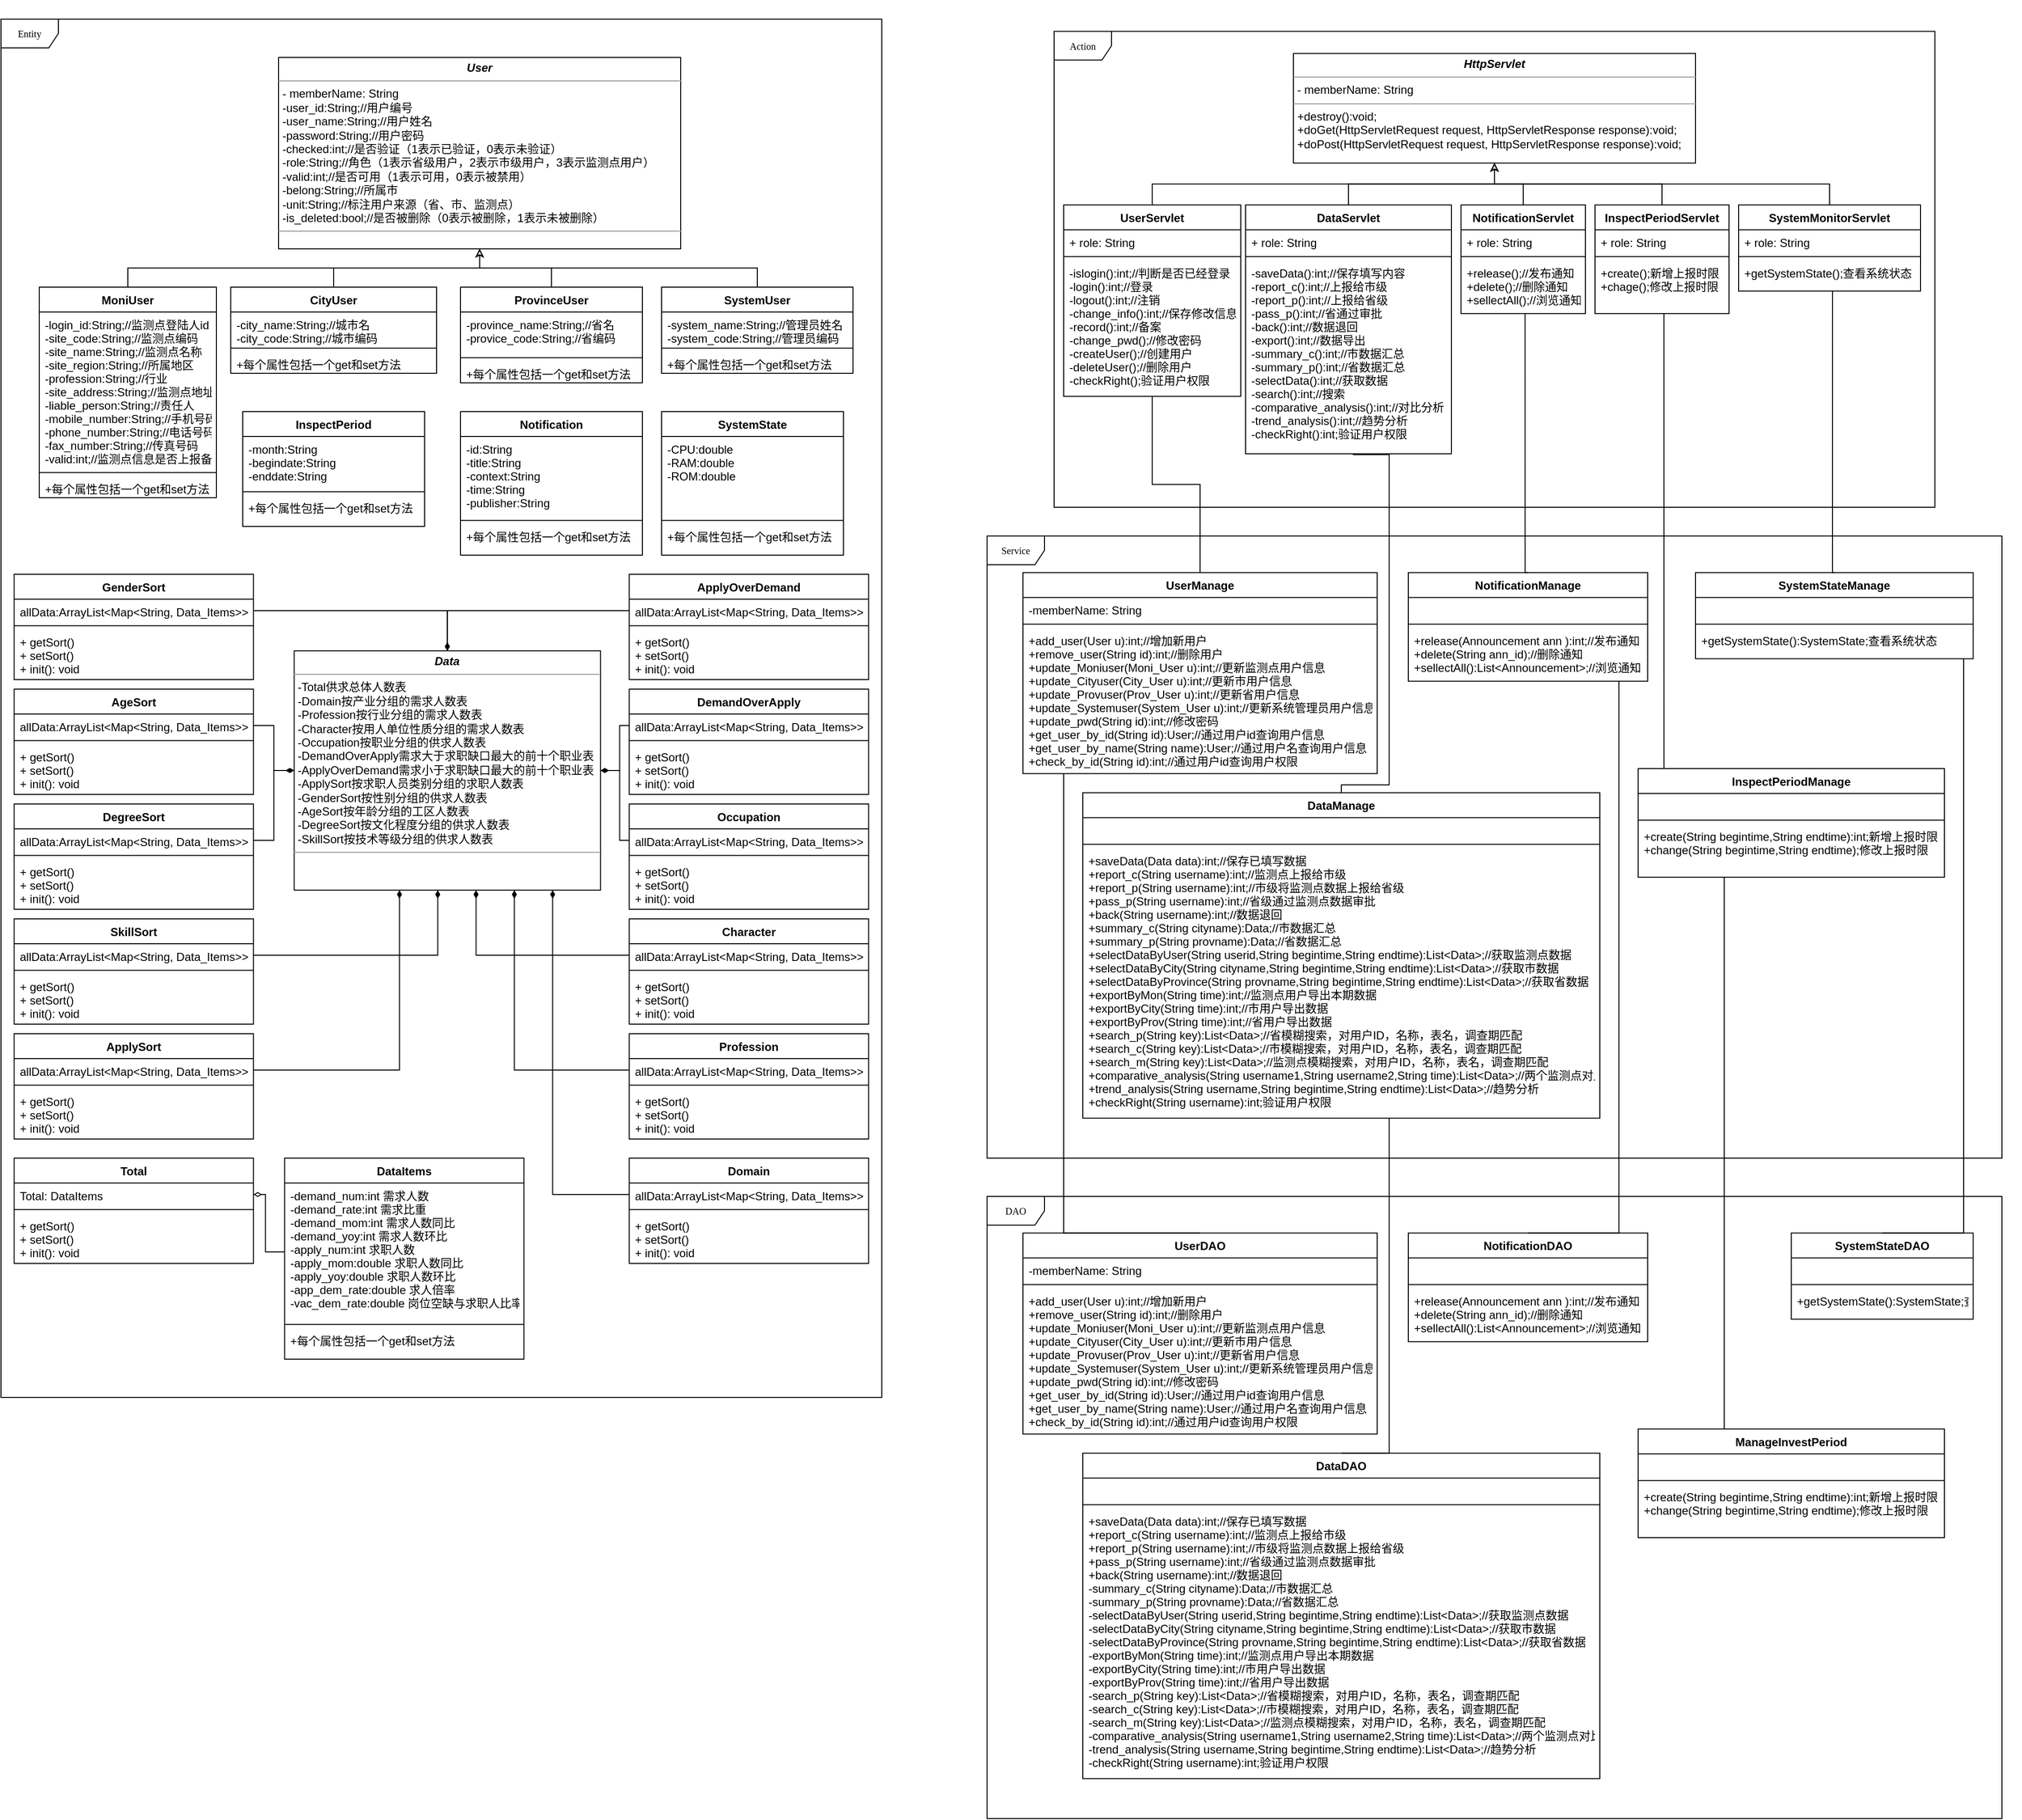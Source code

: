 <mxfile version="13.7.9" type="device"><diagram name="Page-1" id="c4acf3e9-155e-7222-9cf6-157b1a14988f"><mxGraphModel dx="7040" dy="4687" grid="1" gridSize="10" guides="1" tooltips="1" connect="1" arrows="1" fold="1" page="1" pageScale="1" pageWidth="1200" pageHeight="1920" background="#ffffff" math="0" shadow="0"><root><mxCell id="0"/><mxCell id="1" parent="0"/><mxCell id="v1feKsVr8XCNyYt42_1f-103" value="Entity" style="shape=umlFrame;whiteSpace=wrap;html=1;rounded=0;shadow=0;comic=0;labelBackgroundColor=none;strokeWidth=1;fontFamily=Verdana;fontSize=10;align=center;" vertex="1" parent="1"><mxGeometry x="-970" y="30" width="920" height="1440" as="geometry"/></mxCell><mxCell id="v1feKsVr8XCNyYt42_1f-139" value="&lt;p style=&quot;margin: 0px ; margin-top: 4px ; text-align: center&quot;&gt;&lt;b&gt;&lt;i&gt;Data&lt;/i&gt;&lt;/b&gt;&lt;/p&gt;&lt;hr size=&quot;1&quot;&gt;&lt;p style=&quot;margin: 0px ; margin-left: 4px&quot;&gt;&lt;span&gt;-Total供求总体人数表&lt;/span&gt;&lt;br&gt;&lt;/p&gt;&lt;p style=&quot;margin: 0px ; margin-left: 4px&quot;&gt;-Domain按产业分组的需求人数表&lt;/p&gt;&lt;p style=&quot;margin: 0px ; margin-left: 4px&quot;&gt;-Profession按行业分组的需求人数表&lt;/p&gt;&lt;p style=&quot;margin: 0px ; margin-left: 4px&quot;&gt;-Character按用人单位性质分组的需求人数表&lt;/p&gt;&lt;p style=&quot;margin: 0px ; margin-left: 4px&quot;&gt;-Occupation按职业分组的供求人数表&lt;/p&gt;&lt;p style=&quot;margin: 0px ; margin-left: 4px&quot;&gt;-DemandOverApply需求大于求职缺口最大的前十个职业表&lt;/p&gt;&lt;p style=&quot;margin: 0px ; margin-left: 4px&quot;&gt;-ApplyOverDemand需求小于求职缺口最大的前十个职业表&lt;/p&gt;&lt;p style=&quot;margin: 0px ; margin-left: 4px&quot;&gt;-ApplySort按求职人员类别分组的求职人数表&lt;/p&gt;&lt;p style=&quot;margin: 0px ; margin-left: 4px&quot;&gt;-GenderSort按性别分组的供求人数表&lt;/p&gt;&lt;p style=&quot;margin: 0px ; margin-left: 4px&quot;&gt;-AgeSort按年龄分组的工区人数表&lt;/p&gt;&lt;p style=&quot;margin: 0px ; margin-left: 4px&quot;&gt;-DegreeSort按文化程度分组的供求人数表&lt;/p&gt;&lt;p style=&quot;margin: 0px ; margin-left: 4px&quot;&gt;-SkillSort按技术等级分组的供求人数表&lt;/p&gt;&lt;hr size=&quot;1&quot;&gt;&lt;p style=&quot;margin: 0px 0px 0px 4px&quot;&gt;&amp;nbsp;&lt;/p&gt;" style="verticalAlign=top;align=left;overflow=fill;fontSize=12;fontFamily=Helvetica;html=1;rounded=0;shadow=0;comic=0;labelBackgroundColor=none;strokeWidth=1" vertex="1" parent="1"><mxGeometry x="-663.75" y="690" width="320" height="250" as="geometry"/></mxCell><mxCell id="v1feKsVr8XCNyYt42_1f-126" value="&lt;p style=&quot;margin: 0px ; margin-top: 4px ; text-align: center&quot;&gt;&lt;b&gt;&lt;i&gt;User&lt;/i&gt;&lt;/b&gt;&lt;/p&gt;&lt;hr size=&quot;1&quot;&gt;&lt;p style=&quot;margin: 0px ; margin-left: 4px&quot;&gt;- memberName: String&lt;/p&gt;&lt;p style=&quot;margin: 0px ; margin-left: 4px&quot;&gt;-user_id:String;//用户编号&lt;/p&gt;&lt;p style=&quot;margin: 0px ; margin-left: 4px&quot;&gt;-user_name:String;//用户姓名&lt;/p&gt;&lt;p style=&quot;margin: 0px ; margin-left: 4px&quot;&gt;-password:String;//用户密码&lt;/p&gt;&lt;p style=&quot;margin: 0px ; margin-left: 4px&quot;&gt;-checked:int;//是否验证（1表示已验证，0表示未验证）&lt;/p&gt;&lt;p style=&quot;margin: 0px ; margin-left: 4px&quot;&gt;-role:String;//角色（1表示省级用户，2表示市级用户，3表示监测点用户）&lt;/p&gt;&lt;p style=&quot;margin: 0px ; margin-left: 4px&quot;&gt;-valid:int;//是否可用（1表示可用，0表示被禁用）&lt;/p&gt;&lt;p style=&quot;margin: 0px ; margin-left: 4px&quot;&gt;-belong:String;//所属市&lt;/p&gt;&lt;p style=&quot;margin: 0px ; margin-left: 4px&quot;&gt;-unit:String;//标注用户来源（省、市、监测点）&lt;/p&gt;&lt;p style=&quot;margin: 0px ; margin-left: 4px&quot;&gt;-is_deleted:bool;//是否被删除（0表示被删除，1表示未被删除）&lt;/p&gt;&lt;hr size=&quot;1&quot;&gt;&lt;p style=&quot;margin: 0px 0px 0px 4px&quot;&gt;&amp;nbsp;&lt;/p&gt;" style="verticalAlign=top;align=left;overflow=fill;fontSize=12;fontFamily=Helvetica;html=1;rounded=0;shadow=0;comic=0;labelBackgroundColor=none;strokeWidth=1" vertex="1" parent="1"><mxGeometry x="-680" y="70" width="420" height="200" as="geometry"/></mxCell><mxCell id="v1feKsVr8XCNyYt42_1f-109" value="SystemUser" style="swimlane;fontStyle=1;align=center;verticalAlign=top;childLayout=stackLayout;horizontal=1;startSize=26;horizontalStack=0;resizeParent=1;resizeParentMax=0;resizeLast=0;collapsible=1;marginBottom=0;" vertex="1" parent="1"><mxGeometry x="-280" y="310" width="200" height="89.998" as="geometry"/></mxCell><mxCell id="v1feKsVr8XCNyYt42_1f-110" value="-system_name:String;//管理员姓名&#10;-system_code:String;//管理员编码" style="text;strokeColor=none;fillColor=none;align=left;verticalAlign=top;spacingLeft=4;spacingRight=4;overflow=hidden;rotatable=0;points=[[0,0.5],[1,0.5]];portConstraint=eastwest;" vertex="1" parent="v1feKsVr8XCNyYt42_1f-109"><mxGeometry y="26" width="200" height="34" as="geometry"/></mxCell><mxCell id="v1feKsVr8XCNyYt42_1f-111" value="" style="line;strokeWidth=1;fillColor=none;align=left;verticalAlign=middle;spacingTop=-1;spacingLeft=3;spacingRight=3;rotatable=0;labelPosition=right;points=[];portConstraint=eastwest;" vertex="1" parent="v1feKsVr8XCNyYt42_1f-109"><mxGeometry y="60" width="200" height="7.448" as="geometry"/></mxCell><mxCell id="v1feKsVr8XCNyYt42_1f-112" value="+每个属性包括一个get和set方法" style="text;strokeColor=none;fillColor=none;align=left;verticalAlign=top;spacingLeft=4;spacingRight=4;overflow=hidden;rotatable=0;points=[[0,0.5],[1,0.5]];portConstraint=eastwest;" vertex="1" parent="v1feKsVr8XCNyYt42_1f-109"><mxGeometry y="67.448" width="200" height="22.55" as="geometry"/></mxCell><mxCell id="v1feKsVr8XCNyYt42_1f-72" value="" style="group" vertex="1" connectable="0" parent="1"><mxGeometry x="60" y="570" width="1080" height="650" as="geometry"/></mxCell><mxCell id="v1feKsVr8XCNyYt42_1f-33" value="Service" style="shape=umlFrame;whiteSpace=wrap;html=1;rounded=0;shadow=0;comic=0;labelBackgroundColor=none;strokeWidth=1;fontFamily=Verdana;fontSize=10;align=center;" vertex="1" parent="v1feKsVr8XCNyYt42_1f-72"><mxGeometry width="1060" height="650" as="geometry"/></mxCell><mxCell id="v1feKsVr8XCNyYt42_1f-34" value="SystemStateManage" style="swimlane;fontStyle=1;align=center;verticalAlign=top;childLayout=stackLayout;horizontal=1;startSize=26;horizontalStack=0;resizeParent=1;resizeParentMax=0;resizeLast=0;collapsible=1;marginBottom=0;" vertex="1" parent="v1feKsVr8XCNyYt42_1f-72"><mxGeometry x="740" y="38.24" width="290" height="89.995" as="geometry"/></mxCell><mxCell id="v1feKsVr8XCNyYt42_1f-35" value=" " style="text;strokeColor=none;fillColor=none;align=left;verticalAlign=top;spacingLeft=4;spacingRight=4;overflow=hidden;rotatable=0;points=[[0,0.5],[1,0.5]];portConstraint=eastwest;" vertex="1" parent="v1feKsVr8XCNyYt42_1f-34"><mxGeometry y="26" width="290" height="24.207" as="geometry"/></mxCell><mxCell id="v1feKsVr8XCNyYt42_1f-36" value="" style="line;strokeWidth=1;fillColor=none;align=left;verticalAlign=middle;spacingTop=-1;spacingLeft=3;spacingRight=3;rotatable=0;labelPosition=right;points=[];portConstraint=eastwest;" vertex="1" parent="v1feKsVr8XCNyYt42_1f-34"><mxGeometry y="50.207" width="290" height="7.448" as="geometry"/></mxCell><mxCell id="v1feKsVr8XCNyYt42_1f-37" value="+getSystemState():SystemState;查看系统状态" style="text;strokeColor=none;fillColor=none;align=left;verticalAlign=top;spacingLeft=4;spacingRight=4;overflow=hidden;rotatable=0;points=[[0,0.5],[1,0.5]];portConstraint=eastwest;" vertex="1" parent="v1feKsVr8XCNyYt42_1f-34"><mxGeometry y="57.655" width="290" height="32.34" as="geometry"/></mxCell><mxCell id="v1feKsVr8XCNyYt42_1f-39" value="InspectPeriodManage" style="swimlane;fontStyle=1;align=center;verticalAlign=top;childLayout=stackLayout;horizontal=1;startSize=26;horizontalStack=0;resizeParent=1;resizeParentMax=0;resizeLast=0;collapsible=1;marginBottom=0;" vertex="1" parent="v1feKsVr8XCNyYt42_1f-72"><mxGeometry x="680" y="243" width="320" height="113.515" as="geometry"/></mxCell><mxCell id="v1feKsVr8XCNyYt42_1f-40" value=" " style="text;strokeColor=none;fillColor=none;align=left;verticalAlign=top;spacingLeft=4;spacingRight=4;overflow=hidden;rotatable=0;points=[[0,0.5],[1,0.5]];portConstraint=eastwest;" vertex="1" parent="v1feKsVr8XCNyYt42_1f-39"><mxGeometry y="26" width="320" height="24.207" as="geometry"/></mxCell><mxCell id="v1feKsVr8XCNyYt42_1f-41" value="" style="line;strokeWidth=1;fillColor=none;align=left;verticalAlign=middle;spacingTop=-1;spacingLeft=3;spacingRight=3;rotatable=0;labelPosition=right;points=[];portConstraint=eastwest;" vertex="1" parent="v1feKsVr8XCNyYt42_1f-39"><mxGeometry y="50.207" width="320" height="7.448" as="geometry"/></mxCell><mxCell id="v1feKsVr8XCNyYt42_1f-42" value="+create(String begintime,String endtime):int;新增上报时限&#10;+change(String begintime,String endtime);修改上报时限" style="text;strokeColor=none;fillColor=none;align=left;verticalAlign=top;spacingLeft=4;spacingRight=4;overflow=hidden;rotatable=0;points=[[0,0.5],[1,0.5]];portConstraint=eastwest;" vertex="1" parent="v1feKsVr8XCNyYt42_1f-39"><mxGeometry y="57.655" width="320" height="55.86" as="geometry"/></mxCell><mxCell id="v1feKsVr8XCNyYt42_1f-48" value="DataManage" style="swimlane;fontStyle=1;align=center;verticalAlign=top;childLayout=stackLayout;horizontal=1;startSize=26;horizontalStack=0;resizeParent=1;resizeParentMax=0;resizeLast=0;collapsible=1;marginBottom=0;" vertex="1" parent="v1feKsVr8XCNyYt42_1f-72"><mxGeometry x="100" y="268.24" width="540" height="339.995" as="geometry"/></mxCell><mxCell id="v1feKsVr8XCNyYt42_1f-49" value=" " style="text;strokeColor=none;fillColor=none;align=left;verticalAlign=top;spacingLeft=4;spacingRight=4;overflow=hidden;rotatable=0;points=[[0,0.5],[1,0.5]];portConstraint=eastwest;" vertex="1" parent="v1feKsVr8XCNyYt42_1f-48"><mxGeometry y="26" width="540" height="24.207" as="geometry"/></mxCell><mxCell id="v1feKsVr8XCNyYt42_1f-50" value="" style="line;strokeWidth=1;fillColor=none;align=left;verticalAlign=middle;spacingTop=-1;spacingLeft=3;spacingRight=3;rotatable=0;labelPosition=right;points=[];portConstraint=eastwest;" vertex="1" parent="v1feKsVr8XCNyYt42_1f-48"><mxGeometry y="50.207" width="540" height="7.448" as="geometry"/></mxCell><mxCell id="v1feKsVr8XCNyYt42_1f-51" value="+saveData(Data data):int;//保存已填写数据&#10;+report_c(String username):int;//监测点上报给市级&#10;+report_p(String username):int;//市级将监测点数据上报给省级&#10;+pass_p(String username):int;//省级通过监测点数据审批&#10;+back(String username):int;//数据退回&#10;+summary_c(String cityname):Data;//市数据汇总&#10;+summary_p(String provname):Data;//省数据汇总&#10;+selectDataByUser(String userid,String begintime,String endtime):List&lt;Data&gt;;//获取监测点数据&#10;+selectDataByCity(String cityname,String begintime,String endtime):List&lt;Data&gt;;//获取市数据&#10;+selectDataByProvince(String provname,String begintime,String endtime):List&lt;Data&gt;;//获取省数据&#10;+exportByMon(String time):int;//监测点用户导出本期数据&#10;+exportByCity(String time):int;//市用户导出数据&#10;+exportByProv(String time):int;//省用户导出数据&#10;+search_p(String key):List&lt;Data&gt;;//省模糊搜索，对用户ID，名称，表名，调查期匹配&#10;+search_c(String key):List&lt;Data&gt;;//市模糊搜索，对用户ID，名称，表名，调查期匹配&#10;+search_m(String key):List&lt;Data&gt;;//监测点模糊搜索，对用户ID，名称，表名，调查期匹配&#10;+comparative_analysis(String username1,String username2,String time):List&lt;Data&gt;;//两个监测点对比分析;&#10;+trend_analysis(String username,String begintime,String endtime):List&lt;Data&gt;;//趋势分析&#10;+checkRight(String username):int;验证用户权限" style="text;strokeColor=none;fillColor=none;align=left;verticalAlign=top;spacingLeft=4;spacingRight=4;overflow=hidden;rotatable=0;points=[[0,0.5],[1,0.5]];portConstraint=eastwest;" vertex="1" parent="v1feKsVr8XCNyYt42_1f-48"><mxGeometry y="57.655" width="540" height="282.34" as="geometry"/></mxCell><mxCell id="v1feKsVr8XCNyYt42_1f-43" value="NotificationManage" style="swimlane;fontStyle=1;align=center;verticalAlign=top;childLayout=stackLayout;horizontal=1;startSize=26;horizontalStack=0;resizeParent=1;resizeParentMax=0;resizeLast=0;collapsible=1;marginBottom=0;" vertex="1" parent="v1feKsVr8XCNyYt42_1f-72"><mxGeometry x="440" y="38.24" width="250" height="113.515" as="geometry"/></mxCell><mxCell id="v1feKsVr8XCNyYt42_1f-44" value=" " style="text;strokeColor=none;fillColor=none;align=left;verticalAlign=top;spacingLeft=4;spacingRight=4;overflow=hidden;rotatable=0;points=[[0,0.5],[1,0.5]];portConstraint=eastwest;" vertex="1" parent="v1feKsVr8XCNyYt42_1f-43"><mxGeometry y="26" width="250" height="24.207" as="geometry"/></mxCell><mxCell id="v1feKsVr8XCNyYt42_1f-45" value="" style="line;strokeWidth=1;fillColor=none;align=left;verticalAlign=middle;spacingTop=-1;spacingLeft=3;spacingRight=3;rotatable=0;labelPosition=right;points=[];portConstraint=eastwest;" vertex="1" parent="v1feKsVr8XCNyYt42_1f-43"><mxGeometry y="50.207" width="250" height="7.448" as="geometry"/></mxCell><mxCell id="v1feKsVr8XCNyYt42_1f-46" value="+release(Announcement ann ):int;//发布通知&#10;+delete(String ann_id);//删除通知&#10;+sellectAll():List&lt;Announcement&gt;;//浏览通知" style="text;strokeColor=none;fillColor=none;align=left;verticalAlign=top;spacingLeft=4;spacingRight=4;overflow=hidden;rotatable=0;points=[[0,0.5],[1,0.5]];portConstraint=eastwest;" vertex="1" parent="v1feKsVr8XCNyYt42_1f-43"><mxGeometry y="57.655" width="250" height="55.86" as="geometry"/></mxCell><mxCell id="v1feKsVr8XCNyYt42_1f-52" value="UserManage" style="swimlane;fontStyle=1;align=center;verticalAlign=top;childLayout=stackLayout;horizontal=1;startSize=26;horizontalStack=0;resizeParent=1;resizeParentMax=0;resizeLast=0;collapsible=1;marginBottom=0;" vertex="1" parent="v1feKsVr8XCNyYt42_1f-72"><mxGeometry x="37.5" y="38.238" width="370" height="209.995" as="geometry"/></mxCell><mxCell id="v1feKsVr8XCNyYt42_1f-53" value="-memberName: String" style="text;strokeColor=none;fillColor=none;align=left;verticalAlign=top;spacingLeft=4;spacingRight=4;overflow=hidden;rotatable=0;points=[[0,0.5],[1,0.5]];portConstraint=eastwest;" vertex="1" parent="v1feKsVr8XCNyYt42_1f-52"><mxGeometry y="26" width="370" height="24.207" as="geometry"/></mxCell><mxCell id="v1feKsVr8XCNyYt42_1f-54" value="" style="line;strokeWidth=1;fillColor=none;align=left;verticalAlign=middle;spacingTop=-1;spacingLeft=3;spacingRight=3;rotatable=0;labelPosition=right;points=[];portConstraint=eastwest;" vertex="1" parent="v1feKsVr8XCNyYt42_1f-52"><mxGeometry y="50.207" width="370" height="7.448" as="geometry"/></mxCell><mxCell id="v1feKsVr8XCNyYt42_1f-55" value="+add_user(User u):int;//增加新用户&#10;+remove_user(String id):int;//删除用户&#10;+update_Moniuser(Moni_User u):int;//更新监测点用户信息&#10;+update_Cityuser(City_User u):int;//更新市用户信息&#10;+update_Provuser(Prov_User u):int;//更新省用户信息&#10;+update_Systemuser(System_User u):int;//更新系统管理员用户信息&#10;+update_pwd(String id):int;//修改密码&#10;+get_user_by_id(String id):User;//通过用户id查询用户信息&#10;+get_user_by_name(String name):User;//通过用户名查询用户信息&#10;+check_by_id(String id):int;//通过用户id查询用户权限" style="text;strokeColor=none;fillColor=none;align=left;verticalAlign=top;spacingLeft=4;spacingRight=4;overflow=hidden;rotatable=0;points=[[0,0.5],[1,0.5]];portConstraint=eastwest;" vertex="1" parent="v1feKsVr8XCNyYt42_1f-52"><mxGeometry y="57.655" width="370" height="152.34" as="geometry"/></mxCell><mxCell id="v1feKsVr8XCNyYt42_1f-61" style="edgeStyle=orthogonalEdgeStyle;rounded=0;orthogonalLoop=1;jettySize=auto;html=1;exitX=0.5;exitY=0;exitDx=0;exitDy=0;endArrow=none;endFill=0;entryX=0.521;entryY=1.004;entryDx=0;entryDy=0;entryPerimeter=0;" edge="1" parent="1" source="v1feKsVr8XCNyYt42_1f-48" target="v1feKsVr8XCNyYt42_1f-13"><mxGeometry relative="1" as="geometry"><Array as="points"><mxPoint x="430" y="830"/><mxPoint x="480" y="830"/><mxPoint x="480" y="485"/></Array></mxGeometry></mxCell><mxCell id="v1feKsVr8XCNyYt42_1f-67" style="edgeStyle=orthogonalEdgeStyle;rounded=0;orthogonalLoop=1;jettySize=auto;html=1;exitX=0.5;exitY=0;exitDx=0;exitDy=0;entryX=0.515;entryY=1.006;entryDx=0;entryDy=0;entryPerimeter=0;endArrow=none;endFill=0;" edge="1" parent="1" source="v1feKsVr8XCNyYt42_1f-43" target="v1feKsVr8XCNyYt42_1f-18"><mxGeometry relative="1" as="geometry"><Array as="points"><mxPoint x="622" y="608"/></Array></mxGeometry></mxCell><mxCell id="v1feKsVr8XCNyYt42_1f-68" style="edgeStyle=orthogonalEdgeStyle;rounded=0;orthogonalLoop=1;jettySize=auto;html=1;exitX=0.5;exitY=0;exitDx=0;exitDy=0;entryX=0.514;entryY=1.006;entryDx=0;entryDy=0;entryPerimeter=0;endArrow=none;endFill=0;" edge="1" parent="1" source="v1feKsVr8XCNyYt42_1f-39" target="v1feKsVr8XCNyYt42_1f-24"><mxGeometry relative="1" as="geometry"><Array as="points"><mxPoint x="767" y="813"/></Array></mxGeometry></mxCell><mxCell id="v1feKsVr8XCNyYt42_1f-69" style="edgeStyle=orthogonalEdgeStyle;rounded=0;orthogonalLoop=1;jettySize=auto;html=1;exitX=0.5;exitY=0;exitDx=0;exitDy=0;entryX=0.516;entryY=0.996;entryDx=0;entryDy=0;entryPerimeter=0;endArrow=none;endFill=0;" edge="1" parent="1" source="v1feKsVr8XCNyYt42_1f-34" target="v1feKsVr8XCNyYt42_1f-29"><mxGeometry relative="1" as="geometry"><Array as="points"><mxPoint x="943" y="608"/></Array></mxGeometry></mxCell><mxCell id="v1feKsVr8XCNyYt42_1f-8" value="" style="group" vertex="1" connectable="0" parent="1"><mxGeometry x="130" y="10" width="920" height="577.24" as="geometry"/></mxCell><mxCell id="17acba5748e5396b-1" value="Action" style="shape=umlFrame;whiteSpace=wrap;html=1;rounded=0;shadow=0;comic=0;labelBackgroundColor=none;strokeWidth=1;fontFamily=Verdana;fontSize=10;align=center;" parent="v1feKsVr8XCNyYt42_1f-8" vertex="1"><mxGeometry y="32.76" width="920" height="497.24" as="geometry"/></mxCell><mxCell id="v1feKsVr8XCNyYt42_1f-26" value="SystemMonitorServlet" style="swimlane;fontStyle=1;align=center;verticalAlign=top;childLayout=stackLayout;horizontal=1;startSize=26;horizontalStack=0;resizeParent=1;resizeParentMax=0;resizeLast=0;collapsible=1;marginBottom=0;" vertex="1" parent="v1feKsVr8XCNyYt42_1f-8"><mxGeometry x="715" y="214.14" width="190" height="89.995" as="geometry"/></mxCell><mxCell id="v1feKsVr8XCNyYt42_1f-27" value="+ role: String" style="text;strokeColor=none;fillColor=none;align=left;verticalAlign=top;spacingLeft=4;spacingRight=4;overflow=hidden;rotatable=0;points=[[0,0.5],[1,0.5]];portConstraint=eastwest;" vertex="1" parent="v1feKsVr8XCNyYt42_1f-26"><mxGeometry y="26" width="190" height="24.207" as="geometry"/></mxCell><mxCell id="v1feKsVr8XCNyYt42_1f-28" value="" style="line;strokeWidth=1;fillColor=none;align=left;verticalAlign=middle;spacingTop=-1;spacingLeft=3;spacingRight=3;rotatable=0;labelPosition=right;points=[];portConstraint=eastwest;" vertex="1" parent="v1feKsVr8XCNyYt42_1f-26"><mxGeometry y="50.207" width="190" height="7.448" as="geometry"/></mxCell><mxCell id="v1feKsVr8XCNyYt42_1f-29" value="+getSystemState();查看系统状态" style="text;strokeColor=none;fillColor=none;align=left;verticalAlign=top;spacingLeft=4;spacingRight=4;overflow=hidden;rotatable=0;points=[[0,0.5],[1,0.5]];portConstraint=eastwest;" vertex="1" parent="v1feKsVr8XCNyYt42_1f-26"><mxGeometry y="57.655" width="190" height="32.34" as="geometry"/></mxCell><mxCell id="v1feKsVr8XCNyYt42_1f-25" style="edgeStyle=orthogonalEdgeStyle;rounded=0;orthogonalLoop=1;jettySize=auto;html=1;exitX=0.5;exitY=0;exitDx=0;exitDy=0;endArrow=classic;endFill=0;" edge="1" parent="v1feKsVr8XCNyYt42_1f-8" source="v1feKsVr8XCNyYt42_1f-21" target="5d2195bd80daf111-18"><mxGeometry relative="1" as="geometry"/></mxCell><mxCell id="v1feKsVr8XCNyYt42_1f-21" value="InspectPeriodServlet" style="swimlane;fontStyle=1;align=center;verticalAlign=top;childLayout=stackLayout;horizontal=1;startSize=26;horizontalStack=0;resizeParent=1;resizeParentMax=0;resizeLast=0;collapsible=1;marginBottom=0;" vertex="1" parent="v1feKsVr8XCNyYt42_1f-8"><mxGeometry x="565" y="214.14" width="140" height="113.515" as="geometry"/></mxCell><mxCell id="v1feKsVr8XCNyYt42_1f-22" value="+ role: String" style="text;strokeColor=none;fillColor=none;align=left;verticalAlign=top;spacingLeft=4;spacingRight=4;overflow=hidden;rotatable=0;points=[[0,0.5],[1,0.5]];portConstraint=eastwest;" vertex="1" parent="v1feKsVr8XCNyYt42_1f-21"><mxGeometry y="26" width="140" height="24.207" as="geometry"/></mxCell><mxCell id="v1feKsVr8XCNyYt42_1f-23" value="" style="line;strokeWidth=1;fillColor=none;align=left;verticalAlign=middle;spacingTop=-1;spacingLeft=3;spacingRight=3;rotatable=0;labelPosition=right;points=[];portConstraint=eastwest;" vertex="1" parent="v1feKsVr8XCNyYt42_1f-21"><mxGeometry y="50.207" width="140" height="7.448" as="geometry"/></mxCell><mxCell id="v1feKsVr8XCNyYt42_1f-24" value="+create();新增上报时限&#10;+chage();修改上报时限" style="text;strokeColor=none;fillColor=none;align=left;verticalAlign=top;spacingLeft=4;spacingRight=4;overflow=hidden;rotatable=0;points=[[0,0.5],[1,0.5]];portConstraint=eastwest;" vertex="1" parent="v1feKsVr8XCNyYt42_1f-21"><mxGeometry y="57.655" width="140" height="55.86" as="geometry"/></mxCell><mxCell id="v1feKsVr8XCNyYt42_1f-15" value="NotificationServlet" style="swimlane;fontStyle=1;align=center;verticalAlign=top;childLayout=stackLayout;horizontal=1;startSize=26;horizontalStack=0;resizeParent=1;resizeParentMax=0;resizeLast=0;collapsible=1;marginBottom=0;" vertex="1" parent="v1feKsVr8XCNyYt42_1f-8"><mxGeometry x="425" y="214.14" width="130" height="113.517" as="geometry"/></mxCell><mxCell id="v1feKsVr8XCNyYt42_1f-16" value="+ role: String" style="text;strokeColor=none;fillColor=none;align=left;verticalAlign=top;spacingLeft=4;spacingRight=4;overflow=hidden;rotatable=0;points=[[0,0.5],[1,0.5]];portConstraint=eastwest;" vertex="1" parent="v1feKsVr8XCNyYt42_1f-15"><mxGeometry y="26" width="130" height="24.207" as="geometry"/></mxCell><mxCell id="v1feKsVr8XCNyYt42_1f-17" value="" style="line;strokeWidth=1;fillColor=none;align=left;verticalAlign=middle;spacingTop=-1;spacingLeft=3;spacingRight=3;rotatable=0;labelPosition=right;points=[];portConstraint=eastwest;" vertex="1" parent="v1feKsVr8XCNyYt42_1f-15"><mxGeometry y="50.207" width="130" height="7.448" as="geometry"/></mxCell><mxCell id="v1feKsVr8XCNyYt42_1f-18" value="+release();//发布通知&#10;+delete();//删除通知&#10;+sellectAll();//浏览通知" style="text;strokeColor=none;fillColor=none;align=left;verticalAlign=top;spacingLeft=4;spacingRight=4;overflow=hidden;rotatable=0;points=[[0,0.5],[1,0.5]];portConstraint=eastwest;" vertex="1" parent="v1feKsVr8XCNyYt42_1f-15"><mxGeometry y="57.655" width="130" height="55.862" as="geometry"/></mxCell><mxCell id="v1feKsVr8XCNyYt42_1f-20" style="edgeStyle=orthogonalEdgeStyle;rounded=0;orthogonalLoop=1;jettySize=auto;html=1;exitX=0.5;exitY=0;exitDx=0;exitDy=0;endArrow=classic;endFill=0;" edge="1" parent="v1feKsVr8XCNyYt42_1f-8" source="v1feKsVr8XCNyYt42_1f-15" target="5d2195bd80daf111-18"><mxGeometry relative="1" as="geometry"/></mxCell><mxCell id="v1feKsVr8XCNyYt42_1f-10" value="DataServlet" style="swimlane;fontStyle=1;align=center;verticalAlign=top;childLayout=stackLayout;horizontal=1;startSize=26;horizontalStack=0;resizeParent=1;resizeParentMax=0;resizeLast=0;collapsible=1;marginBottom=0;" vertex="1" parent="v1feKsVr8XCNyYt42_1f-8"><mxGeometry x="200" y="214.138" width="215" height="259.995" as="geometry"/></mxCell><mxCell id="v1feKsVr8XCNyYt42_1f-11" value="+ role: String" style="text;strokeColor=none;fillColor=none;align=left;verticalAlign=top;spacingLeft=4;spacingRight=4;overflow=hidden;rotatable=0;points=[[0,0.5],[1,0.5]];portConstraint=eastwest;" vertex="1" parent="v1feKsVr8XCNyYt42_1f-10"><mxGeometry y="26" width="215" height="24.207" as="geometry"/></mxCell><mxCell id="v1feKsVr8XCNyYt42_1f-12" value="" style="line;strokeWidth=1;fillColor=none;align=left;verticalAlign=middle;spacingTop=-1;spacingLeft=3;spacingRight=3;rotatable=0;labelPosition=right;points=[];portConstraint=eastwest;" vertex="1" parent="v1feKsVr8XCNyYt42_1f-10"><mxGeometry y="50.207" width="215" height="7.448" as="geometry"/></mxCell><mxCell id="v1feKsVr8XCNyYt42_1f-13" value="-saveData():int;//保存填写内容&#10;-report_c():int;//上报给市级&#10;-report_p():int;//上报给省级&#10;-pass_p():int;//省通过审批&#10;-back():int;//数据退回&#10;-export():int;//数据导出&#10;-summary_c():int;//市数据汇总&#10;-summary_p():int;//省数据汇总&#10;-selectData():int;//获取数据&#10;-search():int;//搜索&#10;-comparative_analysis():int;//对比分析&#10;-trend_analysis():int;//趋势分析&#10;-checkRight():int;验证用户权限" style="text;strokeColor=none;fillColor=none;align=left;verticalAlign=top;spacingLeft=4;spacingRight=4;overflow=hidden;rotatable=0;points=[[0,0.5],[1,0.5]];portConstraint=eastwest;" vertex="1" parent="v1feKsVr8XCNyYt42_1f-10"><mxGeometry y="57.655" width="215" height="202.34" as="geometry"/></mxCell><mxCell id="v1feKsVr8XCNyYt42_1f-1" value="UserServlet" style="swimlane;fontStyle=1;align=center;verticalAlign=top;childLayout=stackLayout;horizontal=1;startSize=26;horizontalStack=0;resizeParent=1;resizeParentMax=0;resizeLast=0;collapsible=1;marginBottom=0;" vertex="1" parent="v1feKsVr8XCNyYt42_1f-8"><mxGeometry x="10" y="214.138" width="185" height="199.995" as="geometry"/></mxCell><mxCell id="v1feKsVr8XCNyYt42_1f-2" value="+ role: String" style="text;strokeColor=none;fillColor=none;align=left;verticalAlign=top;spacingLeft=4;spacingRight=4;overflow=hidden;rotatable=0;points=[[0,0.5],[1,0.5]];portConstraint=eastwest;" vertex="1" parent="v1feKsVr8XCNyYt42_1f-1"><mxGeometry y="26" width="185" height="24.207" as="geometry"/></mxCell><mxCell id="v1feKsVr8XCNyYt42_1f-3" value="" style="line;strokeWidth=1;fillColor=none;align=left;verticalAlign=middle;spacingTop=-1;spacingLeft=3;spacingRight=3;rotatable=0;labelPosition=right;points=[];portConstraint=eastwest;" vertex="1" parent="v1feKsVr8XCNyYt42_1f-1"><mxGeometry y="50.207" width="185" height="7.448" as="geometry"/></mxCell><mxCell id="v1feKsVr8XCNyYt42_1f-4" value="-islogin():int;//判断是否已经登录&#10;-login():int;//登录&#10;-logout():int;//注销&#10;-change_info():int;//保存修改信息&#10;-record():int;//备案&#10;-change_pwd();//修改密码&#10;-createUser();//创建用户&#10;-deleteUser();//删除用户&#10;-checkRight();验证用户权限" style="text;strokeColor=none;fillColor=none;align=left;verticalAlign=top;spacingLeft=4;spacingRight=4;overflow=hidden;rotatable=0;points=[[0,0.5],[1,0.5]];portConstraint=eastwest;" vertex="1" parent="v1feKsVr8XCNyYt42_1f-1"><mxGeometry y="57.655" width="185" height="142.34" as="geometry"/></mxCell><mxCell id="5d2195bd80daf111-18" value="&lt;p style=&quot;margin: 0px ; margin-top: 4px ; text-align: center&quot;&gt;&lt;b&gt;&lt;i&gt;HttpServlet&lt;/i&gt;&lt;/b&gt;&lt;/p&gt;&lt;hr size=&quot;1&quot;&gt;&lt;p style=&quot;margin: 0px ; margin-left: 4px&quot;&gt;- memberName: String&lt;/p&gt;&lt;hr size=&quot;1&quot;&gt;&lt;p style=&quot;margin: 0px 0px 0px 4px&quot;&gt;+destroy():void;&lt;/p&gt;&lt;p style=&quot;margin: 0px 0px 0px 4px&quot;&gt;+doGet(HttpServletRequest request, HttpServletResponse response):void;&lt;/p&gt;&lt;p style=&quot;margin: 0px 0px 0px 4px&quot;&gt;+doPost(HttpServletRequest request, HttpServletResponse response):void;&lt;/p&gt;" style="verticalAlign=top;align=left;overflow=fill;fontSize=12;fontFamily=Helvetica;html=1;rounded=0;shadow=0;comic=0;labelBackgroundColor=none;strokeWidth=1" parent="v1feKsVr8XCNyYt42_1f-8" vertex="1"><mxGeometry x="250" y="55.862" width="420" height="114.517" as="geometry"/></mxCell><mxCell id="v1feKsVr8XCNyYt42_1f-9" style="edgeStyle=orthogonalEdgeStyle;rounded=0;orthogonalLoop=1;jettySize=auto;html=1;exitX=0.5;exitY=0;exitDx=0;exitDy=0;endArrow=classic;endFill=0;entryX=0.5;entryY=1;entryDx=0;entryDy=0;" edge="1" parent="v1feKsVr8XCNyYt42_1f-8" source="v1feKsVr8XCNyYt42_1f-1" target="5d2195bd80daf111-18"><mxGeometry relative="1" as="geometry"><mxPoint x="445" y="151.759" as="targetPoint"/></mxGeometry></mxCell><mxCell id="v1feKsVr8XCNyYt42_1f-14" style="edgeStyle=orthogonalEdgeStyle;rounded=0;orthogonalLoop=1;jettySize=auto;html=1;exitX=0.5;exitY=0;exitDx=0;exitDy=0;endArrow=classic;endFill=0;entryX=0.5;entryY=1;entryDx=0;entryDy=0;" edge="1" parent="v1feKsVr8XCNyYt42_1f-8" source="v1feKsVr8XCNyYt42_1f-10" target="5d2195bd80daf111-18"><mxGeometry relative="1" as="geometry"><mxPoint x="445" y="148.966" as="targetPoint"/></mxGeometry></mxCell><mxCell id="v1feKsVr8XCNyYt42_1f-31" style="edgeStyle=orthogonalEdgeStyle;rounded=0;orthogonalLoop=1;jettySize=auto;html=1;exitX=0.5;exitY=0;exitDx=0;exitDy=0;endArrow=classic;endFill=0;" edge="1" parent="v1feKsVr8XCNyYt42_1f-8" source="v1feKsVr8XCNyYt42_1f-26" target="5d2195bd80daf111-18"><mxGeometry relative="1" as="geometry"><mxPoint x="220" y="-60" as="targetPoint"/></mxGeometry></mxCell><mxCell id="v1feKsVr8XCNyYt42_1f-60" style="edgeStyle=orthogonalEdgeStyle;rounded=0;orthogonalLoop=1;jettySize=auto;html=1;entryX=0.5;entryY=1;entryDx=0;entryDy=0;endArrow=none;endFill=0;" edge="1" parent="1" source="v1feKsVr8XCNyYt42_1f-52" target="v1feKsVr8XCNyYt42_1f-1"><mxGeometry relative="1" as="geometry"><Array as="points"/></mxGeometry></mxCell><mxCell id="v1feKsVr8XCNyYt42_1f-122" value="MoniUser" style="swimlane;fontStyle=1;align=center;verticalAlign=top;childLayout=stackLayout;horizontal=1;startSize=26;horizontalStack=0;resizeParent=1;resizeParentMax=0;resizeLast=0;collapsible=1;marginBottom=0;" vertex="1" parent="1"><mxGeometry x="-930" y="309.998" width="185" height="219.998" as="geometry"/></mxCell><mxCell id="v1feKsVr8XCNyYt42_1f-123" value="-login_id:String;//监测点登陆人id&#10;-site_code:String;//监测点编码&#10;-site_name:String;//监测点名称&#10;-site_region:String;//所属地区&#10;-profession:String;//行业&#10;-site_address:String;//监测点地址&#10;-liable_person:String;//责任人&#10;-mobile_number:String;//手机号码&#10;-phone_number:String;//电话号码&#10;-fax_number:String;//传真号码&#10;-valid:int;//监测点信息是否上报备案（1表示已上报备案，0表示未备案）" style="text;strokeColor=none;fillColor=none;align=left;verticalAlign=top;spacingLeft=4;spacingRight=4;overflow=hidden;rotatable=0;points=[[0,0.5],[1,0.5]];portConstraint=eastwest;" vertex="1" parent="v1feKsVr8XCNyYt42_1f-122"><mxGeometry y="26" width="185" height="164" as="geometry"/></mxCell><mxCell id="v1feKsVr8XCNyYt42_1f-124" value="" style="line;strokeWidth=1;fillColor=none;align=left;verticalAlign=middle;spacingTop=-1;spacingLeft=3;spacingRight=3;rotatable=0;labelPosition=right;points=[];portConstraint=eastwest;" vertex="1" parent="v1feKsVr8XCNyYt42_1f-122"><mxGeometry y="190" width="185" height="7.448" as="geometry"/></mxCell><mxCell id="v1feKsVr8XCNyYt42_1f-125" value="+每个属性包括一个get和set方法" style="text;strokeColor=none;fillColor=none;align=left;verticalAlign=top;spacingLeft=4;spacingRight=4;overflow=hidden;rotatable=0;points=[[0,0.5],[1,0.5]];portConstraint=eastwest;" vertex="1" parent="v1feKsVr8XCNyYt42_1f-122"><mxGeometry y="197.448" width="185" height="22.55" as="geometry"/></mxCell><mxCell id="v1feKsVr8XCNyYt42_1f-118" value="CityUser" style="swimlane;fontStyle=1;align=center;verticalAlign=top;childLayout=stackLayout;horizontal=1;startSize=26;horizontalStack=0;resizeParent=1;resizeParentMax=0;resizeLast=0;collapsible=1;marginBottom=0;" vertex="1" parent="1"><mxGeometry x="-730" y="310.008" width="215" height="89.998" as="geometry"/></mxCell><mxCell id="v1feKsVr8XCNyYt42_1f-119" value="-city_name:String;//城市名&#10;-city_code:String;//城市编码" style="text;strokeColor=none;fillColor=none;align=left;verticalAlign=top;spacingLeft=4;spacingRight=4;overflow=hidden;rotatable=0;points=[[0,0.5],[1,0.5]];portConstraint=eastwest;" vertex="1" parent="v1feKsVr8XCNyYt42_1f-118"><mxGeometry y="26" width="215" height="34" as="geometry"/></mxCell><mxCell id="v1feKsVr8XCNyYt42_1f-120" value="" style="line;strokeWidth=1;fillColor=none;align=left;verticalAlign=middle;spacingTop=-1;spacingLeft=3;spacingRight=3;rotatable=0;labelPosition=right;points=[];portConstraint=eastwest;" vertex="1" parent="v1feKsVr8XCNyYt42_1f-118"><mxGeometry y="60" width="215" height="7.448" as="geometry"/></mxCell><mxCell id="v1feKsVr8XCNyYt42_1f-121" value="+每个属性包括一个get和set方法" style="text;strokeColor=none;fillColor=none;align=left;verticalAlign=top;spacingLeft=4;spacingRight=4;overflow=hidden;rotatable=0;points=[[0,0.5],[1,0.5]];portConstraint=eastwest;" vertex="1" parent="v1feKsVr8XCNyYt42_1f-118"><mxGeometry y="67.448" width="215" height="22.55" as="geometry"/></mxCell><mxCell id="v1feKsVr8XCNyYt42_1f-113" value="ProvinceUser" style="swimlane;fontStyle=1;align=center;verticalAlign=top;childLayout=stackLayout;horizontal=1;startSize=26;horizontalStack=0;resizeParent=1;resizeParentMax=0;resizeLast=0;collapsible=1;marginBottom=0;" vertex="1" parent="1"><mxGeometry x="-490" y="310" width="190" height="99.998" as="geometry"/></mxCell><mxCell id="v1feKsVr8XCNyYt42_1f-114" value="-province_name:String;//省名&#10;-provice_code:String;//省编码" style="text;strokeColor=none;fillColor=none;align=left;verticalAlign=top;spacingLeft=4;spacingRight=4;overflow=hidden;rotatable=0;points=[[0,0.5],[1,0.5]];portConstraint=eastwest;" vertex="1" parent="v1feKsVr8XCNyYt42_1f-113"><mxGeometry y="26" width="190" height="44" as="geometry"/></mxCell><mxCell id="v1feKsVr8XCNyYt42_1f-115" value="" style="line;strokeWidth=1;fillColor=none;align=left;verticalAlign=middle;spacingTop=-1;spacingLeft=3;spacingRight=3;rotatable=0;labelPosition=right;points=[];portConstraint=eastwest;" vertex="1" parent="v1feKsVr8XCNyYt42_1f-113"><mxGeometry y="70" width="190" height="7.448" as="geometry"/></mxCell><mxCell id="v1feKsVr8XCNyYt42_1f-116" value="+每个属性包括一个get和set方法" style="text;strokeColor=none;fillColor=none;align=left;verticalAlign=top;spacingLeft=4;spacingRight=4;overflow=hidden;rotatable=0;points=[[0,0.5],[1,0.5]];portConstraint=eastwest;" vertex="1" parent="v1feKsVr8XCNyYt42_1f-113"><mxGeometry y="77.448" width="190" height="22.55" as="geometry"/></mxCell><mxCell id="v1feKsVr8XCNyYt42_1f-135" value="InspectPeriod" style="swimlane;fontStyle=1;align=center;verticalAlign=top;childLayout=stackLayout;horizontal=1;startSize=26;horizontalStack=0;resizeParent=1;resizeParentMax=0;resizeLast=0;collapsible=1;marginBottom=0;" vertex="1" parent="1"><mxGeometry x="-717.5" y="440" width="190" height="119.998" as="geometry"/></mxCell><mxCell id="v1feKsVr8XCNyYt42_1f-136" value="-month:String&#10;-begindate:String&#10;-enddate:String" style="text;strokeColor=none;fillColor=none;align=left;verticalAlign=top;spacingLeft=4;spacingRight=4;overflow=hidden;rotatable=0;points=[[0,0.5],[1,0.5]];portConstraint=eastwest;" vertex="1" parent="v1feKsVr8XCNyYt42_1f-135"><mxGeometry y="26" width="190" height="54" as="geometry"/></mxCell><mxCell id="v1feKsVr8XCNyYt42_1f-137" value="" style="line;strokeWidth=1;fillColor=none;align=left;verticalAlign=middle;spacingTop=-1;spacingLeft=3;spacingRight=3;rotatable=0;labelPosition=right;points=[];portConstraint=eastwest;" vertex="1" parent="v1feKsVr8XCNyYt42_1f-135"><mxGeometry y="80" width="190" height="7.448" as="geometry"/></mxCell><mxCell id="v1feKsVr8XCNyYt42_1f-138" value="+每个属性包括一个get和set方法" style="text;strokeColor=none;fillColor=none;align=left;verticalAlign=top;spacingLeft=4;spacingRight=4;overflow=hidden;rotatable=0;points=[[0,0.5],[1,0.5]];portConstraint=eastwest;" vertex="1" parent="v1feKsVr8XCNyYt42_1f-135"><mxGeometry y="87.448" width="190" height="32.55" as="geometry"/></mxCell><mxCell id="v1feKsVr8XCNyYt42_1f-73" value="" style="group" vertex="1" connectable="0" parent="1"><mxGeometry x="60" y="1260" width="1060" height="650" as="geometry"/></mxCell><mxCell id="v1feKsVr8XCNyYt42_1f-78" value="DAO" style="shape=umlFrame;whiteSpace=wrap;html=1;rounded=0;shadow=0;comic=0;labelBackgroundColor=none;strokeWidth=1;fontFamily=Verdana;fontSize=10;align=center;" vertex="1" parent="v1feKsVr8XCNyYt42_1f-73"><mxGeometry width="1060" height="650" as="geometry"/></mxCell><mxCell id="v1feKsVr8XCNyYt42_1f-74" value="ManageInvestPeriod" style="swimlane;fontStyle=1;align=center;verticalAlign=top;childLayout=stackLayout;horizontal=1;startSize=26;horizontalStack=0;resizeParent=1;resizeParentMax=0;resizeLast=0;collapsible=1;marginBottom=0;" vertex="1" parent="v1feKsVr8XCNyYt42_1f-73"><mxGeometry x="680" y="243" width="320" height="113.515" as="geometry"/></mxCell><mxCell id="v1feKsVr8XCNyYt42_1f-75" value=" " style="text;strokeColor=none;fillColor=none;align=left;verticalAlign=top;spacingLeft=4;spacingRight=4;overflow=hidden;rotatable=0;points=[[0,0.5],[1,0.5]];portConstraint=eastwest;" vertex="1" parent="v1feKsVr8XCNyYt42_1f-74"><mxGeometry y="26" width="320" height="24.207" as="geometry"/></mxCell><mxCell id="v1feKsVr8XCNyYt42_1f-76" value="" style="line;strokeWidth=1;fillColor=none;align=left;verticalAlign=middle;spacingTop=-1;spacingLeft=3;spacingRight=3;rotatable=0;labelPosition=right;points=[];portConstraint=eastwest;" vertex="1" parent="v1feKsVr8XCNyYt42_1f-74"><mxGeometry y="50.207" width="320" height="7.448" as="geometry"/></mxCell><mxCell id="v1feKsVr8XCNyYt42_1f-77" value="+create(String begintime,String endtime):int;新增上报时限&#10;+change(String begintime,String endtime);修改上报时限" style="text;strokeColor=none;fillColor=none;align=left;verticalAlign=top;spacingLeft=4;spacingRight=4;overflow=hidden;rotatable=0;points=[[0,0.5],[1,0.5]];portConstraint=eastwest;" vertex="1" parent="v1feKsVr8XCNyYt42_1f-74"><mxGeometry y="57.655" width="320" height="55.86" as="geometry"/></mxCell><mxCell id="v1feKsVr8XCNyYt42_1f-79" value="SystemStateDAO" style="swimlane;fontStyle=1;align=center;verticalAlign=top;childLayout=stackLayout;horizontal=1;startSize=26;horizontalStack=0;resizeParent=1;resizeParentMax=0;resizeLast=0;collapsible=1;marginBottom=0;" vertex="1" parent="v1feKsVr8XCNyYt42_1f-73"><mxGeometry x="840" y="38.24" width="190" height="89.995" as="geometry"/></mxCell><mxCell id="v1feKsVr8XCNyYt42_1f-80" value=" " style="text;strokeColor=none;fillColor=none;align=left;verticalAlign=top;spacingLeft=4;spacingRight=4;overflow=hidden;rotatable=0;points=[[0,0.5],[1,0.5]];portConstraint=eastwest;" vertex="1" parent="v1feKsVr8XCNyYt42_1f-79"><mxGeometry y="26" width="190" height="24.207" as="geometry"/></mxCell><mxCell id="v1feKsVr8XCNyYt42_1f-81" value="" style="line;strokeWidth=1;fillColor=none;align=left;verticalAlign=middle;spacingTop=-1;spacingLeft=3;spacingRight=3;rotatable=0;labelPosition=right;points=[];portConstraint=eastwest;" vertex="1" parent="v1feKsVr8XCNyYt42_1f-79"><mxGeometry y="50.207" width="190" height="7.448" as="geometry"/></mxCell><mxCell id="v1feKsVr8XCNyYt42_1f-82" value="+getSystemState():SystemState;查看系统状态" style="text;strokeColor=none;fillColor=none;align=left;verticalAlign=top;spacingLeft=4;spacingRight=4;overflow=hidden;rotatable=0;points=[[0,0.5],[1,0.5]];portConstraint=eastwest;" vertex="1" parent="v1feKsVr8XCNyYt42_1f-79"><mxGeometry y="57.655" width="190" height="32.34" as="geometry"/></mxCell><mxCell id="v1feKsVr8XCNyYt42_1f-83" value="DataDAO" style="swimlane;fontStyle=1;align=center;verticalAlign=top;childLayout=stackLayout;horizontal=1;startSize=26;horizontalStack=0;resizeParent=1;resizeParentMax=0;resizeLast=0;collapsible=1;marginBottom=0;" vertex="1" parent="v1feKsVr8XCNyYt42_1f-73"><mxGeometry x="100" y="268.24" width="540" height="339.995" as="geometry"/></mxCell><mxCell id="v1feKsVr8XCNyYt42_1f-84" value=" " style="text;strokeColor=none;fillColor=none;align=left;verticalAlign=top;spacingLeft=4;spacingRight=4;overflow=hidden;rotatable=0;points=[[0,0.5],[1,0.5]];portConstraint=eastwest;" vertex="1" parent="v1feKsVr8XCNyYt42_1f-83"><mxGeometry y="26" width="540" height="24.207" as="geometry"/></mxCell><mxCell id="v1feKsVr8XCNyYt42_1f-85" value="" style="line;strokeWidth=1;fillColor=none;align=left;verticalAlign=middle;spacingTop=-1;spacingLeft=3;spacingRight=3;rotatable=0;labelPosition=right;points=[];portConstraint=eastwest;" vertex="1" parent="v1feKsVr8XCNyYt42_1f-83"><mxGeometry y="50.207" width="540" height="7.448" as="geometry"/></mxCell><mxCell id="v1feKsVr8XCNyYt42_1f-86" value="+saveData(Data data):int;//保存已填写数据&#10;+report_c(String username):int;//监测点上报给市级&#10;+report_p(String username):int;//市级将监测点数据上报给省级&#10;+pass_p(String username):int;//省级通过监测点数据审批&#10;+back(String username):int;//数据退回&#10;-summary_c(String cityname):Data;//市数据汇总&#10;-summary_p(String provname):Data;//省数据汇总&#10;-selectDataByUser(String userid,String begintime,String endtime):List&lt;Data&gt;;//获取监测点数据&#10;-selectDataByCity(String cityname,String begintime,String endtime):List&lt;Data&gt;;//获取市数据&#10;-selectDataByProvince(String provname,String begintime,String endtime):List&lt;Data&gt;;//获取省数据&#10;-exportByMon(String time):int;//监测点用户导出本期数据&#10;-exportByCity(String time):int;//市用户导出数据&#10;-exportByProv(String time):int;//省用户导出数据&#10;-search_p(String key):List&lt;Data&gt;;//省模糊搜索，对用户ID，名称，表名，调查期匹配&#10;-search_c(String key):List&lt;Data&gt;;//市模糊搜索，对用户ID，名称，表名，调查期匹配&#10;-search_m(String key):List&lt;Data&gt;;//监测点模糊搜索，对用户ID，名称，表名，调查期匹配&#10;-comparative_analysis(String username1,String username2,String time):List&lt;Data&gt;;//两个监测点对比分析;&#10;-trend_analysis(String username,String begintime,String endtime):List&lt;Data&gt;;//趋势分析&#10;-checkRight(String username):int;验证用户权限" style="text;strokeColor=none;fillColor=none;align=left;verticalAlign=top;spacingLeft=4;spacingRight=4;overflow=hidden;rotatable=0;points=[[0,0.5],[1,0.5]];portConstraint=eastwest;" vertex="1" parent="v1feKsVr8XCNyYt42_1f-83"><mxGeometry y="57.655" width="540" height="282.34" as="geometry"/></mxCell><mxCell id="v1feKsVr8XCNyYt42_1f-87" value="NotificationDAO" style="swimlane;fontStyle=1;align=center;verticalAlign=top;childLayout=stackLayout;horizontal=1;startSize=26;horizontalStack=0;resizeParent=1;resizeParentMax=0;resizeLast=0;collapsible=1;marginBottom=0;" vertex="1" parent="v1feKsVr8XCNyYt42_1f-73"><mxGeometry x="440" y="38.24" width="250" height="113.515" as="geometry"/></mxCell><mxCell id="v1feKsVr8XCNyYt42_1f-88" value=" " style="text;strokeColor=none;fillColor=none;align=left;verticalAlign=top;spacingLeft=4;spacingRight=4;overflow=hidden;rotatable=0;points=[[0,0.5],[1,0.5]];portConstraint=eastwest;" vertex="1" parent="v1feKsVr8XCNyYt42_1f-87"><mxGeometry y="26" width="250" height="24.207" as="geometry"/></mxCell><mxCell id="v1feKsVr8XCNyYt42_1f-89" value="" style="line;strokeWidth=1;fillColor=none;align=left;verticalAlign=middle;spacingTop=-1;spacingLeft=3;spacingRight=3;rotatable=0;labelPosition=right;points=[];portConstraint=eastwest;" vertex="1" parent="v1feKsVr8XCNyYt42_1f-87"><mxGeometry y="50.207" width="250" height="7.448" as="geometry"/></mxCell><mxCell id="v1feKsVr8XCNyYt42_1f-90" value="+release(Announcement ann ):int;//发布通知&#10;+delete(String ann_id);//删除通知&#10;+sellectAll():List&lt;Announcement&gt;;//浏览通知" style="text;strokeColor=none;fillColor=none;align=left;verticalAlign=top;spacingLeft=4;spacingRight=4;overflow=hidden;rotatable=0;points=[[0,0.5],[1,0.5]];portConstraint=eastwest;" vertex="1" parent="v1feKsVr8XCNyYt42_1f-87"><mxGeometry y="57.655" width="250" height="55.86" as="geometry"/></mxCell><mxCell id="v1feKsVr8XCNyYt42_1f-91" value="UserDAO" style="swimlane;fontStyle=1;align=center;verticalAlign=top;childLayout=stackLayout;horizontal=1;startSize=26;horizontalStack=0;resizeParent=1;resizeParentMax=0;resizeLast=0;collapsible=1;marginBottom=0;" vertex="1" parent="v1feKsVr8XCNyYt42_1f-73"><mxGeometry x="37.5" y="38.238" width="370" height="209.995" as="geometry"/></mxCell><mxCell id="v1feKsVr8XCNyYt42_1f-92" value="-memberName: String" style="text;strokeColor=none;fillColor=none;align=left;verticalAlign=top;spacingLeft=4;spacingRight=4;overflow=hidden;rotatable=0;points=[[0,0.5],[1,0.5]];portConstraint=eastwest;" vertex="1" parent="v1feKsVr8XCNyYt42_1f-91"><mxGeometry y="26" width="370" height="24.207" as="geometry"/></mxCell><mxCell id="v1feKsVr8XCNyYt42_1f-93" value="" style="line;strokeWidth=1;fillColor=none;align=left;verticalAlign=middle;spacingTop=-1;spacingLeft=3;spacingRight=3;rotatable=0;labelPosition=right;points=[];portConstraint=eastwest;" vertex="1" parent="v1feKsVr8XCNyYt42_1f-91"><mxGeometry y="50.207" width="370" height="7.448" as="geometry"/></mxCell><mxCell id="v1feKsVr8XCNyYt42_1f-94" value="+add_user(User u):int;//增加新用户&#10;+remove_user(String id):int;//删除用户&#10;+update_Moniuser(Moni_User u):int;//更新监测点用户信息&#10;+update_Cityuser(City_User u):int;//更新市用户信息&#10;+update_Provuser(Prov_User u):int;//更新省用户信息&#10;+update_Systemuser(System_User u):int;//更新系统管理员用户信息&#10;+update_pwd(String id):int;//修改密码&#10;+get_user_by_id(String id):User;//通过用户id查询用户信息&#10;+get_user_by_name(String name):User;//通过用户名查询用户信息&#10;+check_by_id(String id):int;//通过用户id查询用户权限" style="text;strokeColor=none;fillColor=none;align=left;verticalAlign=top;spacingLeft=4;spacingRight=4;overflow=hidden;rotatable=0;points=[[0,0.5],[1,0.5]];portConstraint=eastwest;" vertex="1" parent="v1feKsVr8XCNyYt42_1f-91"><mxGeometry y="57.655" width="370" height="152.34" as="geometry"/></mxCell><mxCell id="v1feKsVr8XCNyYt42_1f-95" style="edgeStyle=orthogonalEdgeStyle;rounded=0;orthogonalLoop=1;jettySize=auto;html=1;exitX=0.5;exitY=0;exitDx=0;exitDy=0;endArrow=none;endFill=0;" edge="1" parent="1" source="v1feKsVr8XCNyYt42_1f-91" target="v1feKsVr8XCNyYt42_1f-55"><mxGeometry relative="1" as="geometry"><Array as="points"><mxPoint x="140" y="1298"/></Array></mxGeometry></mxCell><mxCell id="v1feKsVr8XCNyYt42_1f-96" style="edgeStyle=orthogonalEdgeStyle;rounded=0;orthogonalLoop=1;jettySize=auto;html=1;exitX=0.5;exitY=0;exitDx=0;exitDy=0;endArrow=none;endFill=0;" edge="1" parent="1" source="v1feKsVr8XCNyYt42_1f-83" target="v1feKsVr8XCNyYt42_1f-51"><mxGeometry relative="1" as="geometry"><Array as="points"><mxPoint x="480" y="1528"/></Array></mxGeometry></mxCell><mxCell id="v1feKsVr8XCNyYt42_1f-97" style="edgeStyle=orthogonalEdgeStyle;rounded=0;orthogonalLoop=1;jettySize=auto;html=1;exitX=0.5;exitY=0;exitDx=0;exitDy=0;endArrow=none;endFill=0;" edge="1" parent="1" source="v1feKsVr8XCNyYt42_1f-87" target="v1feKsVr8XCNyYt42_1f-43"><mxGeometry relative="1" as="geometry"><Array as="points"><mxPoint x="720" y="1298"/></Array></mxGeometry></mxCell><mxCell id="v1feKsVr8XCNyYt42_1f-100" style="edgeStyle=orthogonalEdgeStyle;rounded=0;orthogonalLoop=1;jettySize=auto;html=1;exitX=0.5;exitY=0;exitDx=0;exitDy=0;endArrow=none;endFill=0;" edge="1" parent="1" source="v1feKsVr8XCNyYt42_1f-74" target="v1feKsVr8XCNyYt42_1f-39"><mxGeometry relative="1" as="geometry"><Array as="points"><mxPoint x="830" y="1503"/></Array></mxGeometry></mxCell><mxCell id="v1feKsVr8XCNyYt42_1f-102" style="edgeStyle=orthogonalEdgeStyle;rounded=0;orthogonalLoop=1;jettySize=auto;html=1;exitX=0.5;exitY=0;exitDx=0;exitDy=0;endArrow=none;endFill=0;" edge="1" parent="1" source="v1feKsVr8XCNyYt42_1f-79" target="v1feKsVr8XCNyYt42_1f-34"><mxGeometry relative="1" as="geometry"><Array as="points"><mxPoint x="1080" y="1298"/></Array></mxGeometry></mxCell><mxCell id="v1feKsVr8XCNyYt42_1f-108" style="edgeStyle=orthogonalEdgeStyle;rounded=0;orthogonalLoop=1;jettySize=auto;html=1;exitX=0.5;exitY=0;exitDx=0;exitDy=0;endArrow=classic;endFill=0;" edge="1" parent="1" source="v1feKsVr8XCNyYt42_1f-109" target="v1feKsVr8XCNyYt42_1f-126"><mxGeometry relative="1" as="geometry"/></mxCell><mxCell id="v1feKsVr8XCNyYt42_1f-117" style="edgeStyle=orthogonalEdgeStyle;rounded=0;orthogonalLoop=1;jettySize=auto;html=1;exitX=0.5;exitY=0;exitDx=0;exitDy=0;endArrow=classic;endFill=0;" edge="1" parent="1" source="v1feKsVr8XCNyYt42_1f-113" target="v1feKsVr8XCNyYt42_1f-126"><mxGeometry relative="1" as="geometry"/></mxCell><mxCell id="v1feKsVr8XCNyYt42_1f-127" style="edgeStyle=orthogonalEdgeStyle;rounded=0;orthogonalLoop=1;jettySize=auto;html=1;exitX=0.5;exitY=0;exitDx=0;exitDy=0;endArrow=classic;endFill=0;entryX=0.5;entryY=1;entryDx=0;entryDy=0;" edge="1" parent="1" source="v1feKsVr8XCNyYt42_1f-122" target="v1feKsVr8XCNyYt42_1f-126"><mxGeometry relative="1" as="geometry"><mxPoint x="-615" y="158.999" as="targetPoint"/></mxGeometry></mxCell><mxCell id="v1feKsVr8XCNyYt42_1f-128" style="edgeStyle=orthogonalEdgeStyle;rounded=0;orthogonalLoop=1;jettySize=auto;html=1;exitX=0.5;exitY=0;exitDx=0;exitDy=0;endArrow=classic;endFill=0;entryX=0.5;entryY=1;entryDx=0;entryDy=0;" edge="1" parent="1" source="v1feKsVr8XCNyYt42_1f-118" target="v1feKsVr8XCNyYt42_1f-126"><mxGeometry relative="1" as="geometry"><mxPoint x="-615" y="156.206" as="targetPoint"/></mxGeometry></mxCell><mxCell id="v1feKsVr8XCNyYt42_1f-159" style="edgeStyle=orthogonalEdgeStyle;rounded=0;orthogonalLoop=1;jettySize=auto;html=1;exitX=1;exitY=0.5;exitDx=0;exitDy=0;endArrow=diamondThin;endFill=1;" edge="1" parent="1" source="v1feKsVr8XCNyYt42_1f-152" target="v1feKsVr8XCNyYt42_1f-139"><mxGeometry relative="1" as="geometry"/></mxCell><mxCell id="v1feKsVr8XCNyYt42_1f-160" style="edgeStyle=orthogonalEdgeStyle;rounded=0;orthogonalLoop=1;jettySize=auto;html=1;exitX=1;exitY=0.5;exitDx=0;exitDy=0;endArrow=diamondThin;endFill=1;" edge="1" parent="1" source="v1feKsVr8XCNyYt42_1f-156" target="v1feKsVr8XCNyYt42_1f-139"><mxGeometry relative="1" as="geometry"/></mxCell><mxCell id="v1feKsVr8XCNyYt42_1f-161" style="edgeStyle=orthogonalEdgeStyle;rounded=0;orthogonalLoop=1;jettySize=auto;html=1;exitX=1;exitY=0.5;exitDx=0;exitDy=0;endArrow=diamondThin;endFill=1;" edge="1" parent="1" source="v1feKsVr8XCNyYt42_1f-143" target="v1feKsVr8XCNyYt42_1f-139"><mxGeometry relative="1" as="geometry"/></mxCell><mxCell id="v1feKsVr8XCNyYt42_1f-162" style="edgeStyle=orthogonalEdgeStyle;rounded=0;orthogonalLoop=1;jettySize=auto;html=1;exitX=1;exitY=0.5;exitDx=0;exitDy=0;endArrow=diamondThin;endFill=1;" edge="1" parent="1" source="v1feKsVr8XCNyYt42_1f-148" target="v1feKsVr8XCNyYt42_1f-139"><mxGeometry relative="1" as="geometry"><Array as="points"><mxPoint x="-513.75" y="1008"/></Array></mxGeometry></mxCell><mxCell id="v1feKsVr8XCNyYt42_1f-167" style="edgeStyle=orthogonalEdgeStyle;rounded=0;orthogonalLoop=1;jettySize=auto;html=1;exitX=1;exitY=0.5;exitDx=0;exitDy=0;endArrow=diamondThin;endFill=1;" edge="1" parent="1" source="v1feKsVr8XCNyYt42_1f-164" target="v1feKsVr8XCNyYt42_1f-139"><mxGeometry relative="1" as="geometry"><Array as="points"><mxPoint x="-553.75" y="1128"/></Array></mxGeometry></mxCell><mxCell id="v1feKsVr8XCNyYt42_1f-172" style="edgeStyle=orthogonalEdgeStyle;rounded=0;orthogonalLoop=1;jettySize=auto;html=1;exitX=0;exitY=0.5;exitDx=0;exitDy=0;endArrow=diamondThin;endFill=1;" edge="1" parent="1" source="v1feKsVr8XCNyYt42_1f-169" target="v1feKsVr8XCNyYt42_1f-139"><mxGeometry relative="1" as="geometry"><Array as="points"><mxPoint x="-503.75" y="648"/></Array></mxGeometry></mxCell><mxCell id="v1feKsVr8XCNyYt42_1f-193" style="edgeStyle=orthogonalEdgeStyle;rounded=0;orthogonalLoop=1;jettySize=auto;html=1;exitX=0;exitY=0.5;exitDx=0;exitDy=0;endArrow=diamondThin;endFill=1;" edge="1" parent="1" source="v1feKsVr8XCNyYt42_1f-174" target="v1feKsVr8XCNyYt42_1f-139"><mxGeometry relative="1" as="geometry"><Array as="points"><mxPoint x="-323.75" y="768"/><mxPoint x="-323.75" y="815"/></Array></mxGeometry></mxCell><mxCell id="v1feKsVr8XCNyYt42_1f-194" style="edgeStyle=orthogonalEdgeStyle;rounded=0;orthogonalLoop=1;jettySize=auto;html=1;exitX=0;exitY=0.5;exitDx=0;exitDy=0;endArrow=diamondThin;endFill=1;" edge="1" parent="1" source="v1feKsVr8XCNyYt42_1f-178" target="v1feKsVr8XCNyYt42_1f-139"><mxGeometry relative="1" as="geometry"><Array as="points"><mxPoint x="-323.75" y="888"/><mxPoint x="-323.75" y="815"/></Array></mxGeometry></mxCell><mxCell id="v1feKsVr8XCNyYt42_1f-195" style="edgeStyle=orthogonalEdgeStyle;rounded=0;orthogonalLoop=1;jettySize=auto;html=1;exitX=0;exitY=0.5;exitDx=0;exitDy=0;endArrow=diamondThin;endFill=1;" edge="1" parent="1" source="v1feKsVr8XCNyYt42_1f-182" target="v1feKsVr8XCNyYt42_1f-139"><mxGeometry relative="1" as="geometry"><Array as="points"><mxPoint x="-473.75" y="1008"/></Array></mxGeometry></mxCell><mxCell id="v1feKsVr8XCNyYt42_1f-196" style="edgeStyle=orthogonalEdgeStyle;rounded=0;orthogonalLoop=1;jettySize=auto;html=1;exitX=0;exitY=0.5;exitDx=0;exitDy=0;endArrow=diamondThin;endFill=1;" edge="1" parent="1" source="v1feKsVr8XCNyYt42_1f-186" target="v1feKsVr8XCNyYt42_1f-139"><mxGeometry relative="1" as="geometry"><Array as="points"><mxPoint x="-433.75" y="1128"/></Array></mxGeometry></mxCell><mxCell id="v1feKsVr8XCNyYt42_1f-197" style="edgeStyle=orthogonalEdgeStyle;rounded=0;orthogonalLoop=1;jettySize=auto;html=1;exitX=0;exitY=0.5;exitDx=0;exitDy=0;endArrow=diamondThin;endFill=1;" edge="1" parent="1" source="v1feKsVr8XCNyYt42_1f-190" target="v1feKsVr8XCNyYt42_1f-139"><mxGeometry relative="1" as="geometry"><Array as="points"><mxPoint x="-393.75" y="1258"/></Array></mxGeometry></mxCell><mxCell id="v1feKsVr8XCNyYt42_1f-207" style="edgeStyle=orthogonalEdgeStyle;rounded=0;orthogonalLoop=1;jettySize=auto;html=1;exitX=0;exitY=0.5;exitDx=0;exitDy=0;endArrow=diamondThin;endFill=0;" edge="1" parent="1" source="v1feKsVr8XCNyYt42_1f-203" target="v1feKsVr8XCNyYt42_1f-199"><mxGeometry relative="1" as="geometry"/></mxCell><mxCell id="v1feKsVr8XCNyYt42_1f-104" value="Notification" style="swimlane;fontStyle=1;align=center;verticalAlign=top;childLayout=stackLayout;horizontal=1;startSize=26;horizontalStack=0;resizeParent=1;resizeParentMax=0;resizeLast=0;collapsible=1;marginBottom=0;" vertex="1" parent="1"><mxGeometry x="-490" y="440" width="190" height="149.998" as="geometry"/></mxCell><mxCell id="v1feKsVr8XCNyYt42_1f-105" value="-id:String&#10;-title:String&#10;-context:String&#10;-time:String&#10;-publisher:String" style="text;strokeColor=none;fillColor=none;align=left;verticalAlign=top;spacingLeft=4;spacingRight=4;overflow=hidden;rotatable=0;points=[[0,0.5],[1,0.5]];portConstraint=eastwest;" vertex="1" parent="v1feKsVr8XCNyYt42_1f-104"><mxGeometry y="26" width="190" height="84" as="geometry"/></mxCell><mxCell id="v1feKsVr8XCNyYt42_1f-106" value="" style="line;strokeWidth=1;fillColor=none;align=left;verticalAlign=middle;spacingTop=-1;spacingLeft=3;spacingRight=3;rotatable=0;labelPosition=right;points=[];portConstraint=eastwest;" vertex="1" parent="v1feKsVr8XCNyYt42_1f-104"><mxGeometry y="110" width="190" height="7.448" as="geometry"/></mxCell><mxCell id="v1feKsVr8XCNyYt42_1f-107" value="+每个属性包括一个get和set方法" style="text;strokeColor=none;fillColor=none;align=left;verticalAlign=top;spacingLeft=4;spacingRight=4;overflow=hidden;rotatable=0;points=[[0,0.5],[1,0.5]];portConstraint=eastwest;" vertex="1" parent="v1feKsVr8XCNyYt42_1f-104"><mxGeometry y="117.448" width="190" height="32.55" as="geometry"/></mxCell><mxCell id="v1feKsVr8XCNyYt42_1f-131" value="SystemState" style="swimlane;fontStyle=1;align=center;verticalAlign=top;childLayout=stackLayout;horizontal=1;startSize=26;horizontalStack=0;resizeParent=1;resizeParentMax=0;resizeLast=0;collapsible=1;marginBottom=0;" vertex="1" parent="1"><mxGeometry x="-280" y="440" width="190" height="149.998" as="geometry"/></mxCell><mxCell id="v1feKsVr8XCNyYt42_1f-132" value="-CPU:double&#10;-RAM:double&#10;-ROM:double" style="text;strokeColor=none;fillColor=none;align=left;verticalAlign=top;spacingLeft=4;spacingRight=4;overflow=hidden;rotatable=0;points=[[0,0.5],[1,0.5]];portConstraint=eastwest;" vertex="1" parent="v1feKsVr8XCNyYt42_1f-131"><mxGeometry y="26" width="190" height="84" as="geometry"/></mxCell><mxCell id="v1feKsVr8XCNyYt42_1f-133" value="" style="line;strokeWidth=1;fillColor=none;align=left;verticalAlign=middle;spacingTop=-1;spacingLeft=3;spacingRight=3;rotatable=0;labelPosition=right;points=[];portConstraint=eastwest;" vertex="1" parent="v1feKsVr8XCNyYt42_1f-131"><mxGeometry y="110" width="190" height="7.448" as="geometry"/></mxCell><mxCell id="v1feKsVr8XCNyYt42_1f-134" value="+每个属性包括一个get和set方法" style="text;strokeColor=none;fillColor=none;align=left;verticalAlign=top;spacingLeft=4;spacingRight=4;overflow=hidden;rotatable=0;points=[[0,0.5],[1,0.5]];portConstraint=eastwest;" vertex="1" parent="v1feKsVr8XCNyYt42_1f-131"><mxGeometry y="117.448" width="190" height="32.55" as="geometry"/></mxCell><mxCell id="v1feKsVr8XCNyYt42_1f-168" value="ApplyOverDemand" style="swimlane;fontStyle=1;align=center;verticalAlign=top;childLayout=stackLayout;horizontal=1;startSize=26;horizontalStack=0;resizeParent=1;resizeParentMax=0;resizeLast=0;collapsible=1;marginBottom=0;" vertex="1" parent="1"><mxGeometry x="-313.75" y="610" width="250" height="109.998" as="geometry"/></mxCell><mxCell id="v1feKsVr8XCNyYt42_1f-169" value="allData:ArrayList&lt;Map&lt;String, Data_Items&gt;&gt;" style="text;strokeColor=none;fillColor=none;align=left;verticalAlign=top;spacingLeft=4;spacingRight=4;overflow=hidden;rotatable=0;points=[[0,0.5],[1,0.5]];portConstraint=eastwest;" vertex="1" parent="v1feKsVr8XCNyYt42_1f-168"><mxGeometry y="26" width="250" height="24" as="geometry"/></mxCell><mxCell id="v1feKsVr8XCNyYt42_1f-170" value="" style="line;strokeWidth=1;fillColor=none;align=left;verticalAlign=middle;spacingTop=-1;spacingLeft=3;spacingRight=3;rotatable=0;labelPosition=right;points=[];portConstraint=eastwest;" vertex="1" parent="v1feKsVr8XCNyYt42_1f-168"><mxGeometry y="50" width="250" height="7.448" as="geometry"/></mxCell><mxCell id="v1feKsVr8XCNyYt42_1f-171" value="+ getSort()&#10;+ setSort()&#10;+ init(): void" style="text;strokeColor=none;fillColor=none;align=left;verticalAlign=top;spacingLeft=4;spacingRight=4;overflow=hidden;rotatable=0;points=[[0,0.5],[1,0.5]];portConstraint=eastwest;" vertex="1" parent="v1feKsVr8XCNyYt42_1f-168"><mxGeometry y="57.448" width="250" height="52.55" as="geometry"/></mxCell><mxCell id="v1feKsVr8XCNyYt42_1f-173" value="DemandOverApply" style="swimlane;fontStyle=1;align=center;verticalAlign=top;childLayout=stackLayout;horizontal=1;startSize=26;horizontalStack=0;resizeParent=1;resizeParentMax=0;resizeLast=0;collapsible=1;marginBottom=0;" vertex="1" parent="1"><mxGeometry x="-313.75" y="730" width="250" height="109.998" as="geometry"/></mxCell><mxCell id="v1feKsVr8XCNyYt42_1f-174" value="allData:ArrayList&lt;Map&lt;String, Data_Items&gt;&gt;" style="text;strokeColor=none;fillColor=none;align=left;verticalAlign=top;spacingLeft=4;spacingRight=4;overflow=hidden;rotatable=0;points=[[0,0.5],[1,0.5]];portConstraint=eastwest;" vertex="1" parent="v1feKsVr8XCNyYt42_1f-173"><mxGeometry y="26" width="250" height="24" as="geometry"/></mxCell><mxCell id="v1feKsVr8XCNyYt42_1f-175" value="" style="line;strokeWidth=1;fillColor=none;align=left;verticalAlign=middle;spacingTop=-1;spacingLeft=3;spacingRight=3;rotatable=0;labelPosition=right;points=[];portConstraint=eastwest;" vertex="1" parent="v1feKsVr8XCNyYt42_1f-173"><mxGeometry y="50" width="250" height="7.448" as="geometry"/></mxCell><mxCell id="v1feKsVr8XCNyYt42_1f-176" value="+ getSort()&#10;+ setSort()&#10;+ init(): void" style="text;strokeColor=none;fillColor=none;align=left;verticalAlign=top;spacingLeft=4;spacingRight=4;overflow=hidden;rotatable=0;points=[[0,0.5],[1,0.5]];portConstraint=eastwest;" vertex="1" parent="v1feKsVr8XCNyYt42_1f-173"><mxGeometry y="57.448" width="250" height="52.55" as="geometry"/></mxCell><mxCell id="v1feKsVr8XCNyYt42_1f-155" value="AgeSort" style="swimlane;fontStyle=1;align=center;verticalAlign=top;childLayout=stackLayout;horizontal=1;startSize=26;horizontalStack=0;resizeParent=1;resizeParentMax=0;resizeLast=0;collapsible=1;marginBottom=0;" vertex="1" parent="1"><mxGeometry x="-956.25" y="730" width="250" height="109.998" as="geometry"/></mxCell><mxCell id="v1feKsVr8XCNyYt42_1f-156" value="allData:ArrayList&lt;Map&lt;String, Data_Items&gt;&gt;" style="text;strokeColor=none;fillColor=none;align=left;verticalAlign=top;spacingLeft=4;spacingRight=4;overflow=hidden;rotatable=0;points=[[0,0.5],[1,0.5]];portConstraint=eastwest;" vertex="1" parent="v1feKsVr8XCNyYt42_1f-155"><mxGeometry y="26" width="250" height="24" as="geometry"/></mxCell><mxCell id="v1feKsVr8XCNyYt42_1f-157" value="" style="line;strokeWidth=1;fillColor=none;align=left;verticalAlign=middle;spacingTop=-1;spacingLeft=3;spacingRight=3;rotatable=0;labelPosition=right;points=[];portConstraint=eastwest;" vertex="1" parent="v1feKsVr8XCNyYt42_1f-155"><mxGeometry y="50" width="250" height="7.448" as="geometry"/></mxCell><mxCell id="v1feKsVr8XCNyYt42_1f-158" value="+ getSort()&#10;+ setSort()&#10;+ init(): void" style="text;strokeColor=none;fillColor=none;align=left;verticalAlign=top;spacingLeft=4;spacingRight=4;overflow=hidden;rotatable=0;points=[[0,0.5],[1,0.5]];portConstraint=eastwest;" vertex="1" parent="v1feKsVr8XCNyYt42_1f-155"><mxGeometry y="57.448" width="250" height="52.55" as="geometry"/></mxCell><mxCell id="v1feKsVr8XCNyYt42_1f-151" value="GenderSort" style="swimlane;fontStyle=1;align=center;verticalAlign=top;childLayout=stackLayout;horizontal=1;startSize=26;horizontalStack=0;resizeParent=1;resizeParentMax=0;resizeLast=0;collapsible=1;marginBottom=0;" vertex="1" parent="1"><mxGeometry x="-956.25" y="610" width="250" height="109.998" as="geometry"/></mxCell><mxCell id="v1feKsVr8XCNyYt42_1f-152" value="allData:ArrayList&lt;Map&lt;String, Data_Items&gt;&gt;" style="text;strokeColor=none;fillColor=none;align=left;verticalAlign=top;spacingLeft=4;spacingRight=4;overflow=hidden;rotatable=0;points=[[0,0.5],[1,0.5]];portConstraint=eastwest;" vertex="1" parent="v1feKsVr8XCNyYt42_1f-151"><mxGeometry y="26" width="250" height="24" as="geometry"/></mxCell><mxCell id="v1feKsVr8XCNyYt42_1f-153" value="" style="line;strokeWidth=1;fillColor=none;align=left;verticalAlign=middle;spacingTop=-1;spacingLeft=3;spacingRight=3;rotatable=0;labelPosition=right;points=[];portConstraint=eastwest;" vertex="1" parent="v1feKsVr8XCNyYt42_1f-151"><mxGeometry y="50" width="250" height="7.448" as="geometry"/></mxCell><mxCell id="v1feKsVr8XCNyYt42_1f-154" value="+ getSort()&#10;+ setSort()&#10;+ init(): void" style="text;strokeColor=none;fillColor=none;align=left;verticalAlign=top;spacingLeft=4;spacingRight=4;overflow=hidden;rotatable=0;points=[[0,0.5],[1,0.5]];portConstraint=eastwest;" vertex="1" parent="v1feKsVr8XCNyYt42_1f-151"><mxGeometry y="57.448" width="250" height="52.55" as="geometry"/></mxCell><mxCell id="v1feKsVr8XCNyYt42_1f-142" value="DegreeSort" style="swimlane;fontStyle=1;align=center;verticalAlign=top;childLayout=stackLayout;horizontal=1;startSize=26;horizontalStack=0;resizeParent=1;resizeParentMax=0;resizeLast=0;collapsible=1;marginBottom=0;" vertex="1" parent="1"><mxGeometry x="-956.25" y="850" width="250" height="109.998" as="geometry"/></mxCell><mxCell id="v1feKsVr8XCNyYt42_1f-143" value="allData:ArrayList&lt;Map&lt;String, Data_Items&gt;&gt;" style="text;strokeColor=none;fillColor=none;align=left;verticalAlign=top;spacingLeft=4;spacingRight=4;overflow=hidden;rotatable=0;points=[[0,0.5],[1,0.5]];portConstraint=eastwest;" vertex="1" parent="v1feKsVr8XCNyYt42_1f-142"><mxGeometry y="26" width="250" height="24" as="geometry"/></mxCell><mxCell id="v1feKsVr8XCNyYt42_1f-144" value="" style="line;strokeWidth=1;fillColor=none;align=left;verticalAlign=middle;spacingTop=-1;spacingLeft=3;spacingRight=3;rotatable=0;labelPosition=right;points=[];portConstraint=eastwest;" vertex="1" parent="v1feKsVr8XCNyYt42_1f-142"><mxGeometry y="50" width="250" height="7.448" as="geometry"/></mxCell><mxCell id="v1feKsVr8XCNyYt42_1f-145" value="+ getSort()&#10;+ setSort()&#10;+ init(): void" style="text;strokeColor=none;fillColor=none;align=left;verticalAlign=top;spacingLeft=4;spacingRight=4;overflow=hidden;rotatable=0;points=[[0,0.5],[1,0.5]];portConstraint=eastwest;" vertex="1" parent="v1feKsVr8XCNyYt42_1f-142"><mxGeometry y="57.448" width="250" height="52.55" as="geometry"/></mxCell><mxCell id="v1feKsVr8XCNyYt42_1f-177" value="Occupation" style="swimlane;fontStyle=1;align=center;verticalAlign=top;childLayout=stackLayout;horizontal=1;startSize=26;horizontalStack=0;resizeParent=1;resizeParentMax=0;resizeLast=0;collapsible=1;marginBottom=0;" vertex="1" parent="1"><mxGeometry x="-313.75" y="850" width="250" height="109.998" as="geometry"/></mxCell><mxCell id="v1feKsVr8XCNyYt42_1f-178" value="allData:ArrayList&lt;Map&lt;String, Data_Items&gt;&gt;" style="text;strokeColor=none;fillColor=none;align=left;verticalAlign=top;spacingLeft=4;spacingRight=4;overflow=hidden;rotatable=0;points=[[0,0.5],[1,0.5]];portConstraint=eastwest;" vertex="1" parent="v1feKsVr8XCNyYt42_1f-177"><mxGeometry y="26" width="250" height="24" as="geometry"/></mxCell><mxCell id="v1feKsVr8XCNyYt42_1f-179" value="" style="line;strokeWidth=1;fillColor=none;align=left;verticalAlign=middle;spacingTop=-1;spacingLeft=3;spacingRight=3;rotatable=0;labelPosition=right;points=[];portConstraint=eastwest;" vertex="1" parent="v1feKsVr8XCNyYt42_1f-177"><mxGeometry y="50" width="250" height="7.448" as="geometry"/></mxCell><mxCell id="v1feKsVr8XCNyYt42_1f-180" value="+ getSort()&#10;+ setSort()&#10;+ init(): void" style="text;strokeColor=none;fillColor=none;align=left;verticalAlign=top;spacingLeft=4;spacingRight=4;overflow=hidden;rotatable=0;points=[[0,0.5],[1,0.5]];portConstraint=eastwest;" vertex="1" parent="v1feKsVr8XCNyYt42_1f-177"><mxGeometry y="57.448" width="250" height="52.55" as="geometry"/></mxCell><mxCell id="v1feKsVr8XCNyYt42_1f-181" value="Character" style="swimlane;fontStyle=1;align=center;verticalAlign=top;childLayout=stackLayout;horizontal=1;startSize=26;horizontalStack=0;resizeParent=1;resizeParentMax=0;resizeLast=0;collapsible=1;marginBottom=0;" vertex="1" parent="1"><mxGeometry x="-313.75" y="970" width="250" height="109.998" as="geometry"/></mxCell><mxCell id="v1feKsVr8XCNyYt42_1f-182" value="allData:ArrayList&lt;Map&lt;String, Data_Items&gt;&gt;" style="text;strokeColor=none;fillColor=none;align=left;verticalAlign=top;spacingLeft=4;spacingRight=4;overflow=hidden;rotatable=0;points=[[0,0.5],[1,0.5]];portConstraint=eastwest;" vertex="1" parent="v1feKsVr8XCNyYt42_1f-181"><mxGeometry y="26" width="250" height="24" as="geometry"/></mxCell><mxCell id="v1feKsVr8XCNyYt42_1f-183" value="" style="line;strokeWidth=1;fillColor=none;align=left;verticalAlign=middle;spacingTop=-1;spacingLeft=3;spacingRight=3;rotatable=0;labelPosition=right;points=[];portConstraint=eastwest;" vertex="1" parent="v1feKsVr8XCNyYt42_1f-181"><mxGeometry y="50" width="250" height="7.448" as="geometry"/></mxCell><mxCell id="v1feKsVr8XCNyYt42_1f-184" value="+ getSort()&#10;+ setSort()&#10;+ init(): void" style="text;strokeColor=none;fillColor=none;align=left;verticalAlign=top;spacingLeft=4;spacingRight=4;overflow=hidden;rotatable=0;points=[[0,0.5],[1,0.5]];portConstraint=eastwest;" vertex="1" parent="v1feKsVr8XCNyYt42_1f-181"><mxGeometry y="57.448" width="250" height="52.55" as="geometry"/></mxCell><mxCell id="v1feKsVr8XCNyYt42_1f-185" value="Profession" style="swimlane;fontStyle=1;align=center;verticalAlign=top;childLayout=stackLayout;horizontal=1;startSize=26;horizontalStack=0;resizeParent=1;resizeParentMax=0;resizeLast=0;collapsible=1;marginBottom=0;" vertex="1" parent="1"><mxGeometry x="-313.75" y="1090" width="250" height="109.998" as="geometry"/></mxCell><mxCell id="v1feKsVr8XCNyYt42_1f-186" value="allData:ArrayList&lt;Map&lt;String, Data_Items&gt;&gt;" style="text;strokeColor=none;fillColor=none;align=left;verticalAlign=top;spacingLeft=4;spacingRight=4;overflow=hidden;rotatable=0;points=[[0,0.5],[1,0.5]];portConstraint=eastwest;" vertex="1" parent="v1feKsVr8XCNyYt42_1f-185"><mxGeometry y="26" width="250" height="24" as="geometry"/></mxCell><mxCell id="v1feKsVr8XCNyYt42_1f-187" value="" style="line;strokeWidth=1;fillColor=none;align=left;verticalAlign=middle;spacingTop=-1;spacingLeft=3;spacingRight=3;rotatable=0;labelPosition=right;points=[];portConstraint=eastwest;" vertex="1" parent="v1feKsVr8XCNyYt42_1f-185"><mxGeometry y="50" width="250" height="7.448" as="geometry"/></mxCell><mxCell id="v1feKsVr8XCNyYt42_1f-188" value="+ getSort()&#10;+ setSort()&#10;+ init(): void" style="text;strokeColor=none;fillColor=none;align=left;verticalAlign=top;spacingLeft=4;spacingRight=4;overflow=hidden;rotatable=0;points=[[0,0.5],[1,0.5]];portConstraint=eastwest;" vertex="1" parent="v1feKsVr8XCNyYt42_1f-185"><mxGeometry y="57.448" width="250" height="52.55" as="geometry"/></mxCell><mxCell id="v1feKsVr8XCNyYt42_1f-147" value="SkillSort" style="swimlane;fontStyle=1;align=center;verticalAlign=top;childLayout=stackLayout;horizontal=1;startSize=26;horizontalStack=0;resizeParent=1;resizeParentMax=0;resizeLast=0;collapsible=1;marginBottom=0;" vertex="1" parent="1"><mxGeometry x="-956.25" y="970" width="250" height="109.998" as="geometry"/></mxCell><mxCell id="v1feKsVr8XCNyYt42_1f-148" value="allData:ArrayList&lt;Map&lt;String, Data_Items&gt;&gt;" style="text;strokeColor=none;fillColor=none;align=left;verticalAlign=top;spacingLeft=4;spacingRight=4;overflow=hidden;rotatable=0;points=[[0,0.5],[1,0.5]];portConstraint=eastwest;" vertex="1" parent="v1feKsVr8XCNyYt42_1f-147"><mxGeometry y="26" width="250" height="24" as="geometry"/></mxCell><mxCell id="v1feKsVr8XCNyYt42_1f-149" value="" style="line;strokeWidth=1;fillColor=none;align=left;verticalAlign=middle;spacingTop=-1;spacingLeft=3;spacingRight=3;rotatable=0;labelPosition=right;points=[];portConstraint=eastwest;" vertex="1" parent="v1feKsVr8XCNyYt42_1f-147"><mxGeometry y="50" width="250" height="7.448" as="geometry"/></mxCell><mxCell id="v1feKsVr8XCNyYt42_1f-150" value="+ getSort()&#10;+ setSort()&#10;+ init(): void" style="text;strokeColor=none;fillColor=none;align=left;verticalAlign=top;spacingLeft=4;spacingRight=4;overflow=hidden;rotatable=0;points=[[0,0.5],[1,0.5]];portConstraint=eastwest;" vertex="1" parent="v1feKsVr8XCNyYt42_1f-147"><mxGeometry y="57.448" width="250" height="52.55" as="geometry"/></mxCell><mxCell id="v1feKsVr8XCNyYt42_1f-163" value="ApplySort" style="swimlane;fontStyle=1;align=center;verticalAlign=top;childLayout=stackLayout;horizontal=1;startSize=26;horizontalStack=0;resizeParent=1;resizeParentMax=0;resizeLast=0;collapsible=1;marginBottom=0;" vertex="1" parent="1"><mxGeometry x="-956.25" y="1090" width="250" height="109.998" as="geometry"/></mxCell><mxCell id="v1feKsVr8XCNyYt42_1f-164" value="allData:ArrayList&lt;Map&lt;String, Data_Items&gt;&gt;" style="text;strokeColor=none;fillColor=none;align=left;verticalAlign=top;spacingLeft=4;spacingRight=4;overflow=hidden;rotatable=0;points=[[0,0.5],[1,0.5]];portConstraint=eastwest;" vertex="1" parent="v1feKsVr8XCNyYt42_1f-163"><mxGeometry y="26" width="250" height="24" as="geometry"/></mxCell><mxCell id="v1feKsVr8XCNyYt42_1f-165" value="" style="line;strokeWidth=1;fillColor=none;align=left;verticalAlign=middle;spacingTop=-1;spacingLeft=3;spacingRight=3;rotatable=0;labelPosition=right;points=[];portConstraint=eastwest;" vertex="1" parent="v1feKsVr8XCNyYt42_1f-163"><mxGeometry y="50" width="250" height="7.448" as="geometry"/></mxCell><mxCell id="v1feKsVr8XCNyYt42_1f-166" value="+ getSort()&#10;+ setSort()&#10;+ init(): void" style="text;strokeColor=none;fillColor=none;align=left;verticalAlign=top;spacingLeft=4;spacingRight=4;overflow=hidden;rotatable=0;points=[[0,0.5],[1,0.5]];portConstraint=eastwest;" vertex="1" parent="v1feKsVr8XCNyYt42_1f-163"><mxGeometry y="57.448" width="250" height="52.55" as="geometry"/></mxCell><mxCell id="v1feKsVr8XCNyYt42_1f-189" value="Domain" style="swimlane;fontStyle=1;align=center;verticalAlign=top;childLayout=stackLayout;horizontal=1;startSize=26;horizontalStack=0;resizeParent=1;resizeParentMax=0;resizeLast=0;collapsible=1;marginBottom=0;" vertex="1" parent="1"><mxGeometry x="-313.75" y="1220" width="250" height="109.998" as="geometry"/></mxCell><mxCell id="v1feKsVr8XCNyYt42_1f-190" value="allData:ArrayList&lt;Map&lt;String, Data_Items&gt;&gt;" style="text;strokeColor=none;fillColor=none;align=left;verticalAlign=top;spacingLeft=4;spacingRight=4;overflow=hidden;rotatable=0;points=[[0,0.5],[1,0.5]];portConstraint=eastwest;" vertex="1" parent="v1feKsVr8XCNyYt42_1f-189"><mxGeometry y="26" width="250" height="24" as="geometry"/></mxCell><mxCell id="v1feKsVr8XCNyYt42_1f-191" value="" style="line;strokeWidth=1;fillColor=none;align=left;verticalAlign=middle;spacingTop=-1;spacingLeft=3;spacingRight=3;rotatable=0;labelPosition=right;points=[];portConstraint=eastwest;" vertex="1" parent="v1feKsVr8XCNyYt42_1f-189"><mxGeometry y="50" width="250" height="7.448" as="geometry"/></mxCell><mxCell id="v1feKsVr8XCNyYt42_1f-192" value="+ getSort()&#10;+ setSort()&#10;+ init(): void" style="text;strokeColor=none;fillColor=none;align=left;verticalAlign=top;spacingLeft=4;spacingRight=4;overflow=hidden;rotatable=0;points=[[0,0.5],[1,0.5]];portConstraint=eastwest;" vertex="1" parent="v1feKsVr8XCNyYt42_1f-189"><mxGeometry y="57.448" width="250" height="52.55" as="geometry"/></mxCell><mxCell id="v1feKsVr8XCNyYt42_1f-198" value="Total" style="swimlane;fontStyle=1;align=center;verticalAlign=top;childLayout=stackLayout;horizontal=1;startSize=26;horizontalStack=0;resizeParent=1;resizeParentMax=0;resizeLast=0;collapsible=1;marginBottom=0;" vertex="1" parent="1"><mxGeometry x="-956.25" y="1220" width="250" height="109.998" as="geometry"/></mxCell><mxCell id="v1feKsVr8XCNyYt42_1f-199" value="Total: DataItems" style="text;strokeColor=none;fillColor=none;align=left;verticalAlign=top;spacingLeft=4;spacingRight=4;overflow=hidden;rotatable=0;points=[[0,0.5],[1,0.5]];portConstraint=eastwest;" vertex="1" parent="v1feKsVr8XCNyYt42_1f-198"><mxGeometry y="26" width="250" height="24" as="geometry"/></mxCell><mxCell id="v1feKsVr8XCNyYt42_1f-200" value="" style="line;strokeWidth=1;fillColor=none;align=left;verticalAlign=middle;spacingTop=-1;spacingLeft=3;spacingRight=3;rotatable=0;labelPosition=right;points=[];portConstraint=eastwest;" vertex="1" parent="v1feKsVr8XCNyYt42_1f-198"><mxGeometry y="50" width="250" height="7.448" as="geometry"/></mxCell><mxCell id="v1feKsVr8XCNyYt42_1f-201" value="+ getSort()&#10;+ setSort()&#10;+ init(): void" style="text;strokeColor=none;fillColor=none;align=left;verticalAlign=top;spacingLeft=4;spacingRight=4;overflow=hidden;rotatable=0;points=[[0,0.5],[1,0.5]];portConstraint=eastwest;" vertex="1" parent="v1feKsVr8XCNyYt42_1f-198"><mxGeometry y="57.448" width="250" height="52.55" as="geometry"/></mxCell><mxCell id="v1feKsVr8XCNyYt42_1f-202" value="DataItems" style="swimlane;fontStyle=1;align=center;verticalAlign=top;childLayout=stackLayout;horizontal=1;startSize=26;horizontalStack=0;resizeParent=1;resizeParentMax=0;resizeLast=0;collapsible=1;marginBottom=0;" vertex="1" parent="1"><mxGeometry x="-673.75" y="1220" width="250" height="209.998" as="geometry"/></mxCell><mxCell id="v1feKsVr8XCNyYt42_1f-203" value="-demand_num:int 需求人数&#10;-demand_rate:int 需求比重&#10;-demand_mom:int 需求人数同比&#10;-demand_yoy:int 需求人数环比&#10;-apply_num:int 求职人数&#10;-apply_mom:double 求职人数同比&#10;-apply_yoy:double 求职人数环比&#10;-app_dem_rate:double 求人倍率&#10;-vac_dem_rate:double 岗位空缺与求职人比率" style="text;strokeColor=none;fillColor=none;align=left;verticalAlign=top;spacingLeft=4;spacingRight=4;overflow=hidden;rotatable=0;points=[[0,0.5],[1,0.5]];portConstraint=eastwest;" vertex="1" parent="v1feKsVr8XCNyYt42_1f-202"><mxGeometry y="26" width="250" height="144" as="geometry"/></mxCell><mxCell id="v1feKsVr8XCNyYt42_1f-204" value="" style="line;strokeWidth=1;fillColor=none;align=left;verticalAlign=middle;spacingTop=-1;spacingLeft=3;spacingRight=3;rotatable=0;labelPosition=right;points=[];portConstraint=eastwest;" vertex="1" parent="v1feKsVr8XCNyYt42_1f-202"><mxGeometry y="170" width="250" height="7.448" as="geometry"/></mxCell><mxCell id="v1feKsVr8XCNyYt42_1f-205" value="+每个属性包括一个get和set方法" style="text;strokeColor=none;fillColor=none;align=left;verticalAlign=top;spacingLeft=4;spacingRight=4;overflow=hidden;rotatable=0;points=[[0,0.5],[1,0.5]];portConstraint=eastwest;" vertex="1" parent="v1feKsVr8XCNyYt42_1f-202"><mxGeometry y="177.448" width="250" height="32.55" as="geometry"/></mxCell></root></mxGraphModel></diagram></mxfile>